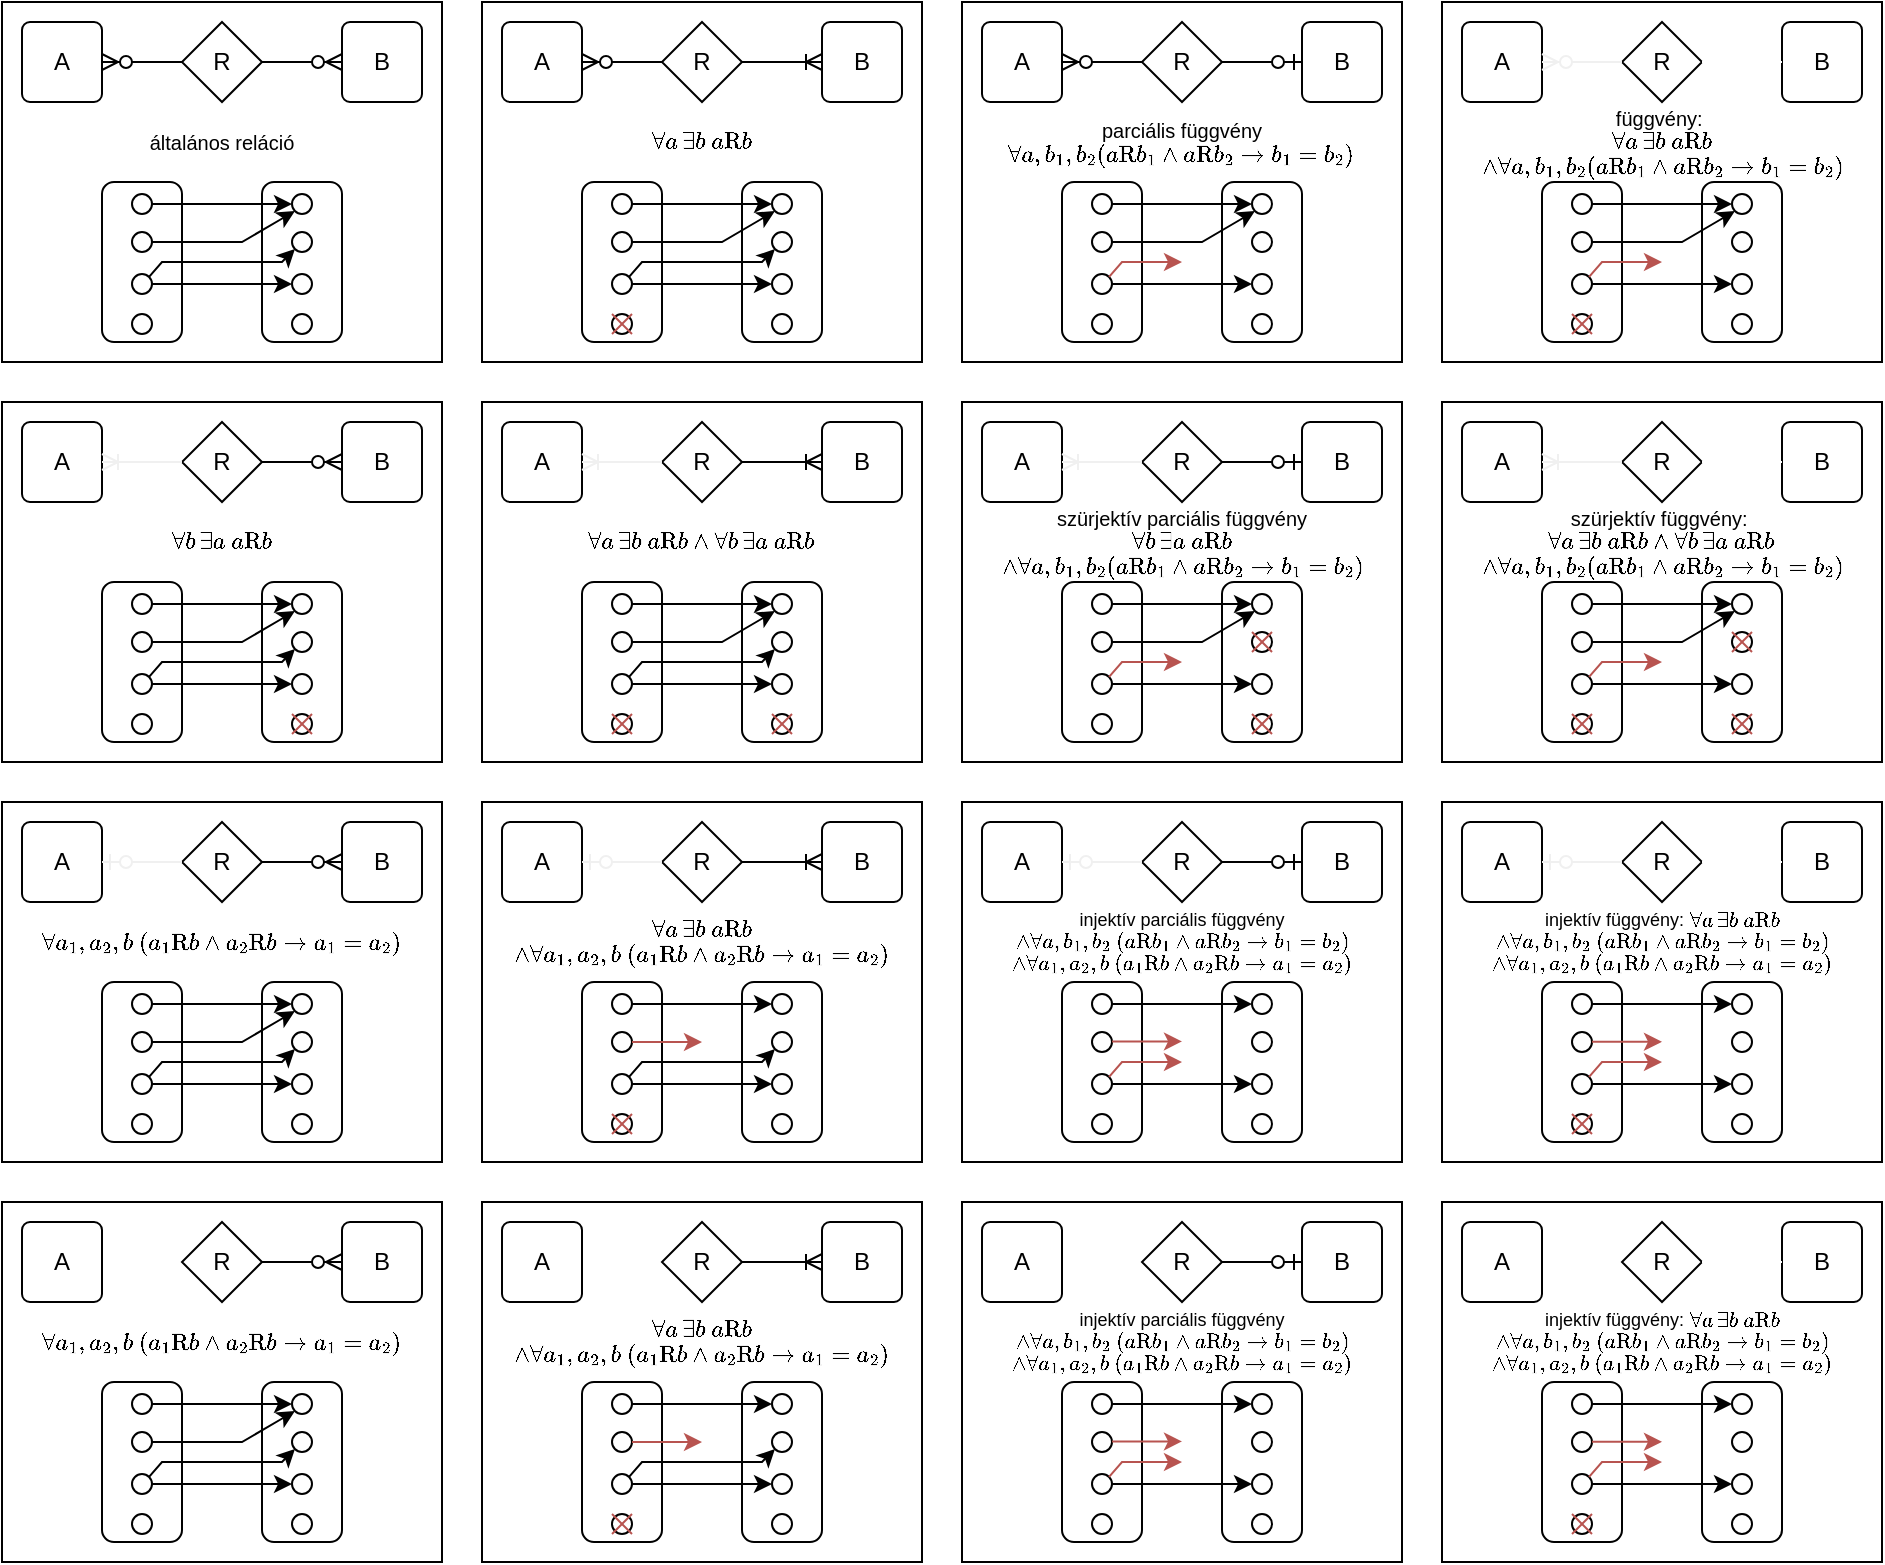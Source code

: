 <mxfile version="15.8.7" type="github">
  <diagram id="UhAk2YxEdr_XJ9JBLaz_" name="Page-1">
    <mxGraphModel dx="677" dy="378" grid="1" gridSize="10" guides="1" tooltips="1" connect="1" arrows="1" fold="1" page="1" pageScale="1" pageWidth="827" pageHeight="1169" math="1" shadow="0">
      <root>
        <mxCell id="0" />
        <mxCell id="1" parent="0" />
        <mxCell id="Ek_JF4wU0ReZw1fzb51k-53" value="" style="group" parent="1" vertex="1" connectable="0">
          <mxGeometry x="30" y="30" width="220" height="180" as="geometry" />
        </mxCell>
        <mxCell id="Ek_JF4wU0ReZw1fzb51k-48" value="" style="rounded=0;whiteSpace=wrap;html=1;" parent="Ek_JF4wU0ReZw1fzb51k-53" vertex="1">
          <mxGeometry width="220" height="180" as="geometry" />
        </mxCell>
        <mxCell id="Ek_JF4wU0ReZw1fzb51k-2" value="A" style="rounded=1;arcSize=10;whiteSpace=wrap;html=1;align=center;" parent="Ek_JF4wU0ReZw1fzb51k-53" vertex="1">
          <mxGeometry x="10" y="10" width="40" height="40" as="geometry" />
        </mxCell>
        <mxCell id="Ek_JF4wU0ReZw1fzb51k-3" value="B" style="rounded=1;arcSize=10;whiteSpace=wrap;html=1;align=center;" parent="Ek_JF4wU0ReZw1fzb51k-53" vertex="1">
          <mxGeometry x="170" y="10" width="40" height="40" as="geometry" />
        </mxCell>
        <mxCell id="Ek_JF4wU0ReZw1fzb51k-4" value="R" style="shape=rhombus;perimeter=rhombusPerimeter;whiteSpace=wrap;html=1;align=center;" parent="Ek_JF4wU0ReZw1fzb51k-53" vertex="1">
          <mxGeometry x="90" y="10" width="40" height="40" as="geometry" />
        </mxCell>
        <mxCell id="Ek_JF4wU0ReZw1fzb51k-5" value="" style="edgeStyle=entityRelationEdgeStyle;fontSize=12;html=1;endArrow=ERzeroToMany;endFill=1;rounded=0;exitX=0;exitY=0.5;exitDx=0;exitDy=0;entryX=1;entryY=0.5;entryDx=0;entryDy=0;" parent="Ek_JF4wU0ReZw1fzb51k-53" source="Ek_JF4wU0ReZw1fzb51k-4" target="Ek_JF4wU0ReZw1fzb51k-2" edge="1">
          <mxGeometry width="100" height="100" relative="1" as="geometry">
            <mxPoint x="330" y="430" as="sourcePoint" />
            <mxPoint x="430" y="330" as="targetPoint" />
          </mxGeometry>
        </mxCell>
        <mxCell id="Ek_JF4wU0ReZw1fzb51k-6" value="" style="edgeStyle=entityRelationEdgeStyle;fontSize=12;html=1;endArrow=ERzeroToMany;endFill=1;rounded=0;exitX=1;exitY=0.5;exitDx=0;exitDy=0;entryX=0;entryY=0.5;entryDx=0;entryDy=0;" parent="Ek_JF4wU0ReZw1fzb51k-53" source="Ek_JF4wU0ReZw1fzb51k-4" target="Ek_JF4wU0ReZw1fzb51k-3" edge="1">
          <mxGeometry width="100" height="100" relative="1" as="geometry">
            <mxPoint x="190" y="140" as="sourcePoint" />
            <mxPoint x="150" y="140" as="targetPoint" />
          </mxGeometry>
        </mxCell>
        <mxCell id="Ek_JF4wU0ReZw1fzb51k-25" value="" style="rounded=1;whiteSpace=wrap;html=1;" parent="Ek_JF4wU0ReZw1fzb51k-53" vertex="1">
          <mxGeometry x="50" y="90" width="40" height="80" as="geometry" />
        </mxCell>
        <mxCell id="Ek_JF4wU0ReZw1fzb51k-27" value="" style="ellipse;whiteSpace=wrap;html=1;aspect=fixed;" parent="Ek_JF4wU0ReZw1fzb51k-53" vertex="1">
          <mxGeometry x="65" y="96" width="10" height="10" as="geometry" />
        </mxCell>
        <mxCell id="Ek_JF4wU0ReZw1fzb51k-28" value="" style="ellipse;whiteSpace=wrap;html=1;aspect=fixed;" parent="Ek_JF4wU0ReZw1fzb51k-53" vertex="1">
          <mxGeometry x="65" y="115" width="10" height="10" as="geometry" />
        </mxCell>
        <mxCell id="Ek_JF4wU0ReZw1fzb51k-31" value="" style="ellipse;whiteSpace=wrap;html=1;aspect=fixed;" parent="Ek_JF4wU0ReZw1fzb51k-53" vertex="1">
          <mxGeometry x="65" y="136" width="10" height="10" as="geometry" />
        </mxCell>
        <mxCell id="Ek_JF4wU0ReZw1fzb51k-32" value="" style="ellipse;whiteSpace=wrap;html=1;aspect=fixed;" parent="Ek_JF4wU0ReZw1fzb51k-53" vertex="1">
          <mxGeometry x="65" y="156" width="10" height="10" as="geometry" />
        </mxCell>
        <mxCell id="Ek_JF4wU0ReZw1fzb51k-38" value="" style="rounded=1;whiteSpace=wrap;html=1;" parent="Ek_JF4wU0ReZw1fzb51k-53" vertex="1">
          <mxGeometry x="130" y="90" width="40" height="80" as="geometry" />
        </mxCell>
        <mxCell id="Ek_JF4wU0ReZw1fzb51k-39" value="" style="ellipse;whiteSpace=wrap;html=1;aspect=fixed;" parent="Ek_JF4wU0ReZw1fzb51k-53" vertex="1">
          <mxGeometry x="145" y="96" width="10" height="10" as="geometry" />
        </mxCell>
        <mxCell id="Ek_JF4wU0ReZw1fzb51k-40" value="" style="ellipse;whiteSpace=wrap;html=1;aspect=fixed;" parent="Ek_JF4wU0ReZw1fzb51k-53" vertex="1">
          <mxGeometry x="145" y="115" width="10" height="10" as="geometry" />
        </mxCell>
        <mxCell id="Ek_JF4wU0ReZw1fzb51k-41" value="" style="ellipse;whiteSpace=wrap;html=1;aspect=fixed;" parent="Ek_JF4wU0ReZw1fzb51k-53" vertex="1">
          <mxGeometry x="145" y="136" width="10" height="10" as="geometry" />
        </mxCell>
        <mxCell id="Ek_JF4wU0ReZw1fzb51k-42" value="" style="ellipse;whiteSpace=wrap;html=1;aspect=fixed;" parent="Ek_JF4wU0ReZw1fzb51k-53" vertex="1">
          <mxGeometry x="145" y="156" width="10" height="10" as="geometry" />
        </mxCell>
        <mxCell id="Ek_JF4wU0ReZw1fzb51k-43" value="" style="endArrow=classic;html=1;rounded=0;exitX=1;exitY=0.5;exitDx=0;exitDy=0;entryX=0;entryY=0.5;entryDx=0;entryDy=0;" parent="Ek_JF4wU0ReZw1fzb51k-53" source="Ek_JF4wU0ReZw1fzb51k-27" target="Ek_JF4wU0ReZw1fzb51k-39" edge="1">
          <mxGeometry width="50" height="50" relative="1" as="geometry">
            <mxPoint x="170" y="160" as="sourcePoint" />
            <mxPoint x="220" y="110" as="targetPoint" />
            <Array as="points" />
          </mxGeometry>
        </mxCell>
        <mxCell id="Ek_JF4wU0ReZw1fzb51k-45" style="rounded=0;orthogonalLoop=1;jettySize=auto;html=1;exitX=1;exitY=0.5;exitDx=0;exitDy=0;entryX=0;entryY=1;entryDx=0;entryDy=0;" parent="Ek_JF4wU0ReZw1fzb51k-53" source="Ek_JF4wU0ReZw1fzb51k-28" target="Ek_JF4wU0ReZw1fzb51k-39" edge="1">
          <mxGeometry relative="1" as="geometry">
            <Array as="points">
              <mxPoint x="120" y="120" />
            </Array>
          </mxGeometry>
        </mxCell>
        <mxCell id="Ek_JF4wU0ReZw1fzb51k-46" style="edgeStyle=none;rounded=0;orthogonalLoop=1;jettySize=auto;html=1;exitX=1;exitY=0.5;exitDx=0;exitDy=0;entryX=0;entryY=0.5;entryDx=0;entryDy=0;" parent="Ek_JF4wU0ReZw1fzb51k-53" source="Ek_JF4wU0ReZw1fzb51k-31" target="Ek_JF4wU0ReZw1fzb51k-41" edge="1">
          <mxGeometry relative="1" as="geometry" />
        </mxCell>
        <mxCell id="Ek_JF4wU0ReZw1fzb51k-47" style="edgeStyle=none;rounded=0;orthogonalLoop=1;jettySize=auto;html=1;exitX=1;exitY=0;exitDx=0;exitDy=0;entryX=0;entryY=1;entryDx=0;entryDy=0;" parent="Ek_JF4wU0ReZw1fzb51k-53" source="Ek_JF4wU0ReZw1fzb51k-31" target="Ek_JF4wU0ReZw1fzb51k-40" edge="1">
          <mxGeometry relative="1" as="geometry">
            <Array as="points">
              <mxPoint x="80" y="130" />
              <mxPoint x="140" y="130" />
            </Array>
          </mxGeometry>
        </mxCell>
        <mxCell id="Ek_JF4wU0ReZw1fzb51k-52" value="általános reláció" style="text;html=1;strokeColor=none;fillColor=none;align=center;verticalAlign=middle;whiteSpace=wrap;rounded=0;fontSize=10;" parent="Ek_JF4wU0ReZw1fzb51k-53" vertex="1">
          <mxGeometry x="10" y="50" width="200" height="40" as="geometry" />
        </mxCell>
        <mxCell id="Ek_JF4wU0ReZw1fzb51k-54" value="" style="group;container=1;" parent="1" vertex="1" connectable="0">
          <mxGeometry x="270" y="30" width="220" height="180" as="geometry" />
        </mxCell>
        <mxCell id="Ek_JF4wU0ReZw1fzb51k-55" value="" style="rounded=0;whiteSpace=wrap;html=1;" parent="Ek_JF4wU0ReZw1fzb51k-54" vertex="1">
          <mxGeometry width="220" height="180" as="geometry" />
        </mxCell>
        <mxCell id="Ek_JF4wU0ReZw1fzb51k-56" value="A" style="rounded=1;arcSize=10;whiteSpace=wrap;html=1;align=center;" parent="Ek_JF4wU0ReZw1fzb51k-54" vertex="1">
          <mxGeometry x="10" y="10" width="40" height="40" as="geometry" />
        </mxCell>
        <mxCell id="Ek_JF4wU0ReZw1fzb51k-57" value="B" style="rounded=1;arcSize=10;whiteSpace=wrap;html=1;align=center;" parent="Ek_JF4wU0ReZw1fzb51k-54" vertex="1">
          <mxGeometry x="170" y="10" width="40" height="40" as="geometry" />
        </mxCell>
        <mxCell id="Ek_JF4wU0ReZw1fzb51k-58" value="R" style="shape=rhombus;perimeter=rhombusPerimeter;whiteSpace=wrap;html=1;align=center;" parent="Ek_JF4wU0ReZw1fzb51k-54" vertex="1">
          <mxGeometry x="90" y="10" width="40" height="40" as="geometry" />
        </mxCell>
        <mxCell id="Ek_JF4wU0ReZw1fzb51k-59" value="" style="edgeStyle=entityRelationEdgeStyle;fontSize=12;html=1;endArrow=ERzeroToMany;endFill=1;rounded=0;exitX=0;exitY=0.5;exitDx=0;exitDy=0;entryX=1;entryY=0.5;entryDx=0;entryDy=0;" parent="Ek_JF4wU0ReZw1fzb51k-54" source="Ek_JF4wU0ReZw1fzb51k-58" target="Ek_JF4wU0ReZw1fzb51k-56" edge="1">
          <mxGeometry width="100" height="100" relative="1" as="geometry">
            <mxPoint x="330" y="430" as="sourcePoint" />
            <mxPoint x="430" y="330" as="targetPoint" />
          </mxGeometry>
        </mxCell>
        <mxCell id="Ek_JF4wU0ReZw1fzb51k-61" value="" style="rounded=1;whiteSpace=wrap;html=1;" parent="Ek_JF4wU0ReZw1fzb51k-54" vertex="1">
          <mxGeometry x="50" y="90" width="40" height="80" as="geometry" />
        </mxCell>
        <mxCell id="Ek_JF4wU0ReZw1fzb51k-62" value="" style="ellipse;whiteSpace=wrap;html=1;aspect=fixed;" parent="Ek_JF4wU0ReZw1fzb51k-54" vertex="1">
          <mxGeometry x="65" y="96" width="10" height="10" as="geometry" />
        </mxCell>
        <mxCell id="Ek_JF4wU0ReZw1fzb51k-63" value="" style="ellipse;whiteSpace=wrap;html=1;aspect=fixed;" parent="Ek_JF4wU0ReZw1fzb51k-54" vertex="1">
          <mxGeometry x="65" y="115" width="10" height="10" as="geometry" />
        </mxCell>
        <mxCell id="Ek_JF4wU0ReZw1fzb51k-64" value="" style="ellipse;whiteSpace=wrap;html=1;aspect=fixed;" parent="Ek_JF4wU0ReZw1fzb51k-54" vertex="1">
          <mxGeometry x="65" y="136" width="10" height="10" as="geometry" />
        </mxCell>
        <mxCell id="Ek_JF4wU0ReZw1fzb51k-65" value="" style="ellipse;whiteSpace=wrap;html=1;aspect=fixed;" parent="Ek_JF4wU0ReZw1fzb51k-54" vertex="1">
          <mxGeometry x="65" y="156" width="10" height="10" as="geometry" />
        </mxCell>
        <mxCell id="Ek_JF4wU0ReZw1fzb51k-66" value="" style="rounded=1;whiteSpace=wrap;html=1;" parent="Ek_JF4wU0ReZw1fzb51k-54" vertex="1">
          <mxGeometry x="130" y="90" width="40" height="80" as="geometry" />
        </mxCell>
        <mxCell id="Ek_JF4wU0ReZw1fzb51k-67" value="" style="ellipse;whiteSpace=wrap;html=1;aspect=fixed;" parent="Ek_JF4wU0ReZw1fzb51k-54" vertex="1">
          <mxGeometry x="145" y="96" width="10" height="10" as="geometry" />
        </mxCell>
        <mxCell id="Ek_JF4wU0ReZw1fzb51k-68" value="" style="ellipse;whiteSpace=wrap;html=1;aspect=fixed;" parent="Ek_JF4wU0ReZw1fzb51k-54" vertex="1">
          <mxGeometry x="145" y="115" width="10" height="10" as="geometry" />
        </mxCell>
        <mxCell id="Ek_JF4wU0ReZw1fzb51k-69" value="" style="ellipse;whiteSpace=wrap;html=1;aspect=fixed;" parent="Ek_JF4wU0ReZw1fzb51k-54" vertex="1">
          <mxGeometry x="145" y="136" width="10" height="10" as="geometry" />
        </mxCell>
        <mxCell id="Ek_JF4wU0ReZw1fzb51k-70" value="" style="ellipse;whiteSpace=wrap;html=1;aspect=fixed;" parent="Ek_JF4wU0ReZw1fzb51k-54" vertex="1">
          <mxGeometry x="145" y="156" width="10" height="10" as="geometry" />
        </mxCell>
        <mxCell id="Ek_JF4wU0ReZw1fzb51k-71" value="" style="endArrow=classic;html=1;rounded=0;exitX=1;exitY=0.5;exitDx=0;exitDy=0;entryX=0;entryY=0.5;entryDx=0;entryDy=0;" parent="Ek_JF4wU0ReZw1fzb51k-54" source="Ek_JF4wU0ReZw1fzb51k-62" target="Ek_JF4wU0ReZw1fzb51k-67" edge="1">
          <mxGeometry width="50" height="50" relative="1" as="geometry">
            <mxPoint x="170" y="160" as="sourcePoint" />
            <mxPoint x="220" y="110" as="targetPoint" />
            <Array as="points" />
          </mxGeometry>
        </mxCell>
        <mxCell id="Ek_JF4wU0ReZw1fzb51k-72" style="rounded=0;orthogonalLoop=1;jettySize=auto;html=1;exitX=1;exitY=0.5;exitDx=0;exitDy=0;entryX=0;entryY=1;entryDx=0;entryDy=0;" parent="Ek_JF4wU0ReZw1fzb51k-54" source="Ek_JF4wU0ReZw1fzb51k-63" target="Ek_JF4wU0ReZw1fzb51k-67" edge="1">
          <mxGeometry relative="1" as="geometry">
            <Array as="points">
              <mxPoint x="120" y="120" />
            </Array>
          </mxGeometry>
        </mxCell>
        <mxCell id="Ek_JF4wU0ReZw1fzb51k-73" style="edgeStyle=none;rounded=0;orthogonalLoop=1;jettySize=auto;html=1;exitX=1;exitY=0.5;exitDx=0;exitDy=0;entryX=0;entryY=0.5;entryDx=0;entryDy=0;" parent="Ek_JF4wU0ReZw1fzb51k-54" source="Ek_JF4wU0ReZw1fzb51k-64" target="Ek_JF4wU0ReZw1fzb51k-69" edge="1">
          <mxGeometry relative="1" as="geometry" />
        </mxCell>
        <mxCell id="Ek_JF4wU0ReZw1fzb51k-74" style="edgeStyle=none;rounded=0;orthogonalLoop=1;jettySize=auto;html=1;exitX=1;exitY=0;exitDx=0;exitDy=0;entryX=0;entryY=1;entryDx=0;entryDy=0;" parent="Ek_JF4wU0ReZw1fzb51k-54" source="Ek_JF4wU0ReZw1fzb51k-64" target="Ek_JF4wU0ReZw1fzb51k-68" edge="1">
          <mxGeometry relative="1" as="geometry">
            <Array as="points">
              <mxPoint x="80" y="130" />
              <mxPoint x="140" y="130" />
            </Array>
          </mxGeometry>
        </mxCell>
        <mxCell id="Ek_JF4wU0ReZw1fzb51k-75" value="\(\forall a\,\exists b \ a\mathrm{R}b\)" style="text;html=1;strokeColor=none;fillColor=none;align=center;verticalAlign=middle;whiteSpace=wrap;rounded=0;fontSize=10;" parent="Ek_JF4wU0ReZw1fzb51k-54" vertex="1">
          <mxGeometry x="10" y="50" width="200" height="40" as="geometry" />
        </mxCell>
        <mxCell id="1jJhWFjeIqIMvCYr40f0-1" value="" style="edgeStyle=entityRelationEdgeStyle;fontSize=12;html=1;endArrow=ERoneToMany;rounded=0;exitX=1;exitY=0.5;exitDx=0;exitDy=0;entryX=0;entryY=0.5;entryDx=0;entryDy=0;" edge="1" parent="Ek_JF4wU0ReZw1fzb51k-54" source="Ek_JF4wU0ReZw1fzb51k-58" target="Ek_JF4wU0ReZw1fzb51k-57">
          <mxGeometry width="100" height="100" relative="1" as="geometry">
            <mxPoint x="40" y="200" as="sourcePoint" />
            <mxPoint x="140" y="100" as="targetPoint" />
          </mxGeometry>
        </mxCell>
        <mxCell id="1jJhWFjeIqIMvCYr40f0-28" value="" style="group" vertex="1" connectable="0" parent="Ek_JF4wU0ReZw1fzb51k-54">
          <mxGeometry x="65" y="156" width="10" height="10" as="geometry" />
        </mxCell>
        <mxCell id="Ek_JF4wU0ReZw1fzb51k-78" value="" style="endArrow=none;html=1;rounded=0;fillColor=#f8cecc;strokeColor=#b85450;" parent="1jJhWFjeIqIMvCYr40f0-28" edge="1">
          <mxGeometry width="50" height="50" relative="1" as="geometry">
            <mxPoint y="10" as="sourcePoint" />
            <mxPoint x="10" as="targetPoint" />
          </mxGeometry>
        </mxCell>
        <mxCell id="Ek_JF4wU0ReZw1fzb51k-79" value="" style="endArrow=none;html=1;rounded=0;fillColor=#f8cecc;strokeColor=#b85450;" parent="1jJhWFjeIqIMvCYr40f0-28" edge="1">
          <mxGeometry width="50" height="50" relative="1" as="geometry">
            <mxPoint x="10" y="10" as="sourcePoint" />
            <mxPoint as="targetPoint" />
          </mxGeometry>
        </mxCell>
        <mxCell id="1jJhWFjeIqIMvCYr40f0-3" value="" style="group;container=1;" vertex="1" connectable="0" parent="1">
          <mxGeometry x="510" y="30" width="220" height="180" as="geometry" />
        </mxCell>
        <mxCell id="1jJhWFjeIqIMvCYr40f0-4" value="" style="rounded=0;whiteSpace=wrap;html=1;" vertex="1" parent="1jJhWFjeIqIMvCYr40f0-3">
          <mxGeometry width="220" height="180" as="geometry" />
        </mxCell>
        <mxCell id="1jJhWFjeIqIMvCYr40f0-5" value="A" style="rounded=1;arcSize=10;whiteSpace=wrap;html=1;align=center;" vertex="1" parent="1jJhWFjeIqIMvCYr40f0-3">
          <mxGeometry x="10" y="10" width="40" height="40" as="geometry" />
        </mxCell>
        <mxCell id="1jJhWFjeIqIMvCYr40f0-6" value="B" style="rounded=1;arcSize=10;whiteSpace=wrap;html=1;align=center;" vertex="1" parent="1jJhWFjeIqIMvCYr40f0-3">
          <mxGeometry x="170" y="10" width="40" height="40" as="geometry" />
        </mxCell>
        <mxCell id="1jJhWFjeIqIMvCYr40f0-7" value="R" style="shape=rhombus;perimeter=rhombusPerimeter;whiteSpace=wrap;html=1;align=center;" vertex="1" parent="1jJhWFjeIqIMvCYr40f0-3">
          <mxGeometry x="90" y="10" width="40" height="40" as="geometry" />
        </mxCell>
        <mxCell id="1jJhWFjeIqIMvCYr40f0-8" value="" style="edgeStyle=entityRelationEdgeStyle;fontSize=12;html=1;endArrow=ERzeroToMany;endFill=1;rounded=0;exitX=0;exitY=0.5;exitDx=0;exitDy=0;entryX=1;entryY=0.5;entryDx=0;entryDy=0;" edge="1" parent="1jJhWFjeIqIMvCYr40f0-3" source="1jJhWFjeIqIMvCYr40f0-7" target="1jJhWFjeIqIMvCYr40f0-5">
          <mxGeometry width="100" height="100" relative="1" as="geometry">
            <mxPoint x="330" y="430" as="sourcePoint" />
            <mxPoint x="430" y="330" as="targetPoint" />
          </mxGeometry>
        </mxCell>
        <mxCell id="1jJhWFjeIqIMvCYr40f0-9" value="" style="rounded=1;whiteSpace=wrap;html=1;" vertex="1" parent="1jJhWFjeIqIMvCYr40f0-3">
          <mxGeometry x="50" y="90" width="40" height="80" as="geometry" />
        </mxCell>
        <mxCell id="1jJhWFjeIqIMvCYr40f0-10" value="" style="ellipse;whiteSpace=wrap;html=1;aspect=fixed;" vertex="1" parent="1jJhWFjeIqIMvCYr40f0-3">
          <mxGeometry x="65" y="96" width="10" height="10" as="geometry" />
        </mxCell>
        <mxCell id="1jJhWFjeIqIMvCYr40f0-11" value="" style="ellipse;whiteSpace=wrap;html=1;aspect=fixed;" vertex="1" parent="1jJhWFjeIqIMvCYr40f0-3">
          <mxGeometry x="65" y="115" width="10" height="10" as="geometry" />
        </mxCell>
        <mxCell id="1jJhWFjeIqIMvCYr40f0-12" value="" style="ellipse;whiteSpace=wrap;html=1;aspect=fixed;" vertex="1" parent="1jJhWFjeIqIMvCYr40f0-3">
          <mxGeometry x="65" y="136" width="10" height="10" as="geometry" />
        </mxCell>
        <mxCell id="1jJhWFjeIqIMvCYr40f0-13" value="" style="ellipse;whiteSpace=wrap;html=1;aspect=fixed;" vertex="1" parent="1jJhWFjeIqIMvCYr40f0-3">
          <mxGeometry x="65" y="156" width="10" height="10" as="geometry" />
        </mxCell>
        <mxCell id="1jJhWFjeIqIMvCYr40f0-14" value="" style="rounded=1;whiteSpace=wrap;html=1;" vertex="1" parent="1jJhWFjeIqIMvCYr40f0-3">
          <mxGeometry x="130" y="90" width="40" height="80" as="geometry" />
        </mxCell>
        <mxCell id="1jJhWFjeIqIMvCYr40f0-15" value="" style="ellipse;whiteSpace=wrap;html=1;aspect=fixed;" vertex="1" parent="1jJhWFjeIqIMvCYr40f0-3">
          <mxGeometry x="145" y="96" width="10" height="10" as="geometry" />
        </mxCell>
        <mxCell id="1jJhWFjeIqIMvCYr40f0-16" value="" style="ellipse;whiteSpace=wrap;html=1;aspect=fixed;" vertex="1" parent="1jJhWFjeIqIMvCYr40f0-3">
          <mxGeometry x="145" y="115" width="10" height="10" as="geometry" />
        </mxCell>
        <mxCell id="1jJhWFjeIqIMvCYr40f0-17" value="" style="ellipse;whiteSpace=wrap;html=1;aspect=fixed;" vertex="1" parent="1jJhWFjeIqIMvCYr40f0-3">
          <mxGeometry x="145" y="136" width="10" height="10" as="geometry" />
        </mxCell>
        <mxCell id="1jJhWFjeIqIMvCYr40f0-18" value="" style="ellipse;whiteSpace=wrap;html=1;aspect=fixed;" vertex="1" parent="1jJhWFjeIqIMvCYr40f0-3">
          <mxGeometry x="145" y="156" width="10" height="10" as="geometry" />
        </mxCell>
        <mxCell id="1jJhWFjeIqIMvCYr40f0-19" value="" style="endArrow=classic;html=1;rounded=0;exitX=1;exitY=0.5;exitDx=0;exitDy=0;entryX=0;entryY=0.5;entryDx=0;entryDy=0;" edge="1" parent="1jJhWFjeIqIMvCYr40f0-3" source="1jJhWFjeIqIMvCYr40f0-10" target="1jJhWFjeIqIMvCYr40f0-15">
          <mxGeometry width="50" height="50" relative="1" as="geometry">
            <mxPoint x="170" y="160" as="sourcePoint" />
            <mxPoint x="220" y="110" as="targetPoint" />
            <Array as="points" />
          </mxGeometry>
        </mxCell>
        <mxCell id="1jJhWFjeIqIMvCYr40f0-20" style="rounded=0;orthogonalLoop=1;jettySize=auto;html=1;exitX=1;exitY=0.5;exitDx=0;exitDy=0;entryX=0;entryY=1;entryDx=0;entryDy=0;" edge="1" parent="1jJhWFjeIqIMvCYr40f0-3" source="1jJhWFjeIqIMvCYr40f0-11" target="1jJhWFjeIqIMvCYr40f0-15">
          <mxGeometry relative="1" as="geometry">
            <Array as="points">
              <mxPoint x="120" y="120" />
            </Array>
          </mxGeometry>
        </mxCell>
        <mxCell id="1jJhWFjeIqIMvCYr40f0-21" style="edgeStyle=none;rounded=0;orthogonalLoop=1;jettySize=auto;html=1;exitX=1;exitY=0.5;exitDx=0;exitDy=0;entryX=0;entryY=0.5;entryDx=0;entryDy=0;" edge="1" parent="1jJhWFjeIqIMvCYr40f0-3" source="1jJhWFjeIqIMvCYr40f0-12" target="1jJhWFjeIqIMvCYr40f0-17">
          <mxGeometry relative="1" as="geometry" />
        </mxCell>
        <mxCell id="1jJhWFjeIqIMvCYr40f0-22" style="edgeStyle=none;rounded=0;orthogonalLoop=1;jettySize=auto;html=1;exitX=1;exitY=0;exitDx=0;exitDy=0;fillColor=#f8cecc;strokeColor=#b85450;" edge="1" parent="1jJhWFjeIqIMvCYr40f0-3" source="1jJhWFjeIqIMvCYr40f0-12">
          <mxGeometry relative="1" as="geometry">
            <Array as="points">
              <mxPoint x="80" y="130" />
            </Array>
            <mxPoint x="110" y="130" as="targetPoint" />
          </mxGeometry>
        </mxCell>
        <mxCell id="1jJhWFjeIqIMvCYr40f0-23" value="parciális függvény&lt;br style=&quot;font-size: 10px;&quot;&gt;\(\forall a, b_1, b_2 (a\mathrm{R}b_1\land a\mathrm{R}b_2 \to b_1=b_2)\)" style="text;html=1;strokeColor=none;fillColor=none;align=center;verticalAlign=middle;whiteSpace=wrap;rounded=0;fontSize=10;" vertex="1" parent="1jJhWFjeIqIMvCYr40f0-3">
          <mxGeometry x="10" y="50" width="200" height="40" as="geometry" />
        </mxCell>
        <mxCell id="1jJhWFjeIqIMvCYr40f0-27" value="" style="edgeStyle=entityRelationEdgeStyle;fontSize=12;html=1;endArrow=ERzeroToOne;endFill=1;rounded=0;exitX=1;exitY=0.5;exitDx=0;exitDy=0;entryX=0;entryY=0.5;entryDx=0;entryDy=0;" edge="1" parent="1jJhWFjeIqIMvCYr40f0-3" source="1jJhWFjeIqIMvCYr40f0-7" target="1jJhWFjeIqIMvCYr40f0-6">
          <mxGeometry width="100" height="100" relative="1" as="geometry">
            <mxPoint x="-30" y="200" as="sourcePoint" />
            <mxPoint x="70" y="100" as="targetPoint" />
          </mxGeometry>
        </mxCell>
        <mxCell id="1jJhWFjeIqIMvCYr40f0-42" value="" style="group;container=1;" vertex="1" connectable="0" parent="1">
          <mxGeometry x="750" y="30" width="220" height="180" as="geometry" />
        </mxCell>
        <mxCell id="1jJhWFjeIqIMvCYr40f0-43" value="" style="rounded=0;whiteSpace=wrap;html=1;" vertex="1" parent="1jJhWFjeIqIMvCYr40f0-42">
          <mxGeometry width="220" height="180" as="geometry" />
        </mxCell>
        <mxCell id="1jJhWFjeIqIMvCYr40f0-44" value="A" style="rounded=1;arcSize=10;whiteSpace=wrap;html=1;align=center;" vertex="1" parent="1jJhWFjeIqIMvCYr40f0-42">
          <mxGeometry x="10" y="10" width="40" height="40" as="geometry" />
        </mxCell>
        <mxCell id="1jJhWFjeIqIMvCYr40f0-45" value="B" style="rounded=1;arcSize=10;whiteSpace=wrap;html=1;align=center;" vertex="1" parent="1jJhWFjeIqIMvCYr40f0-42">
          <mxGeometry x="170" y="10" width="40" height="40" as="geometry" />
        </mxCell>
        <mxCell id="1jJhWFjeIqIMvCYr40f0-46" value="R" style="shape=rhombus;perimeter=rhombusPerimeter;whiteSpace=wrap;html=1;align=center;" vertex="1" parent="1jJhWFjeIqIMvCYr40f0-42">
          <mxGeometry x="90" y="10" width="40" height="40" as="geometry" />
        </mxCell>
        <mxCell id="1jJhWFjeIqIMvCYr40f0-47" value="" style="edgeStyle=entityRelationEdgeStyle;fontSize=12;html=1;endArrow=ERzeroToMany;endFill=1;rounded=0;exitX=0;exitY=0.5;exitDx=0;exitDy=0;entryX=1;entryY=0.5;entryDx=0;entryDy=0;strokeColor=#F0F0F0;" edge="1" parent="1jJhWFjeIqIMvCYr40f0-42" source="1jJhWFjeIqIMvCYr40f0-46" target="1jJhWFjeIqIMvCYr40f0-44">
          <mxGeometry width="100" height="100" relative="1" as="geometry">
            <mxPoint x="330" y="430" as="sourcePoint" />
            <mxPoint x="430" y="330" as="targetPoint" />
          </mxGeometry>
        </mxCell>
        <mxCell id="1jJhWFjeIqIMvCYr40f0-48" value="" style="rounded=1;whiteSpace=wrap;html=1;" vertex="1" parent="1jJhWFjeIqIMvCYr40f0-42">
          <mxGeometry x="50" y="90" width="40" height="80" as="geometry" />
        </mxCell>
        <mxCell id="1jJhWFjeIqIMvCYr40f0-49" value="" style="ellipse;whiteSpace=wrap;html=1;aspect=fixed;" vertex="1" parent="1jJhWFjeIqIMvCYr40f0-42">
          <mxGeometry x="65" y="96" width="10" height="10" as="geometry" />
        </mxCell>
        <mxCell id="1jJhWFjeIqIMvCYr40f0-50" value="" style="ellipse;whiteSpace=wrap;html=1;aspect=fixed;" vertex="1" parent="1jJhWFjeIqIMvCYr40f0-42">
          <mxGeometry x="65" y="115" width="10" height="10" as="geometry" />
        </mxCell>
        <mxCell id="1jJhWFjeIqIMvCYr40f0-51" value="" style="ellipse;whiteSpace=wrap;html=1;aspect=fixed;" vertex="1" parent="1jJhWFjeIqIMvCYr40f0-42">
          <mxGeometry x="65" y="136" width="10" height="10" as="geometry" />
        </mxCell>
        <mxCell id="1jJhWFjeIqIMvCYr40f0-52" value="" style="ellipse;whiteSpace=wrap;html=1;aspect=fixed;" vertex="1" parent="1jJhWFjeIqIMvCYr40f0-42">
          <mxGeometry x="65" y="156" width="10" height="10" as="geometry" />
        </mxCell>
        <mxCell id="1jJhWFjeIqIMvCYr40f0-53" value="" style="rounded=1;whiteSpace=wrap;html=1;" vertex="1" parent="1jJhWFjeIqIMvCYr40f0-42">
          <mxGeometry x="130" y="90" width="40" height="80" as="geometry" />
        </mxCell>
        <mxCell id="1jJhWFjeIqIMvCYr40f0-54" value="" style="ellipse;whiteSpace=wrap;html=1;aspect=fixed;" vertex="1" parent="1jJhWFjeIqIMvCYr40f0-42">
          <mxGeometry x="145" y="96" width="10" height="10" as="geometry" />
        </mxCell>
        <mxCell id="1jJhWFjeIqIMvCYr40f0-55" value="" style="ellipse;whiteSpace=wrap;html=1;aspect=fixed;" vertex="1" parent="1jJhWFjeIqIMvCYr40f0-42">
          <mxGeometry x="145" y="115" width="10" height="10" as="geometry" />
        </mxCell>
        <mxCell id="1jJhWFjeIqIMvCYr40f0-56" value="" style="ellipse;whiteSpace=wrap;html=1;aspect=fixed;" vertex="1" parent="1jJhWFjeIqIMvCYr40f0-42">
          <mxGeometry x="145" y="136" width="10" height="10" as="geometry" />
        </mxCell>
        <mxCell id="1jJhWFjeIqIMvCYr40f0-57" value="" style="ellipse;whiteSpace=wrap;html=1;aspect=fixed;" vertex="1" parent="1jJhWFjeIqIMvCYr40f0-42">
          <mxGeometry x="145" y="156" width="10" height="10" as="geometry" />
        </mxCell>
        <mxCell id="1jJhWFjeIqIMvCYr40f0-58" value="" style="endArrow=classic;html=1;rounded=0;exitX=1;exitY=0.5;exitDx=0;exitDy=0;entryX=0;entryY=0.5;entryDx=0;entryDy=0;" edge="1" parent="1jJhWFjeIqIMvCYr40f0-42" source="1jJhWFjeIqIMvCYr40f0-49" target="1jJhWFjeIqIMvCYr40f0-54">
          <mxGeometry width="50" height="50" relative="1" as="geometry">
            <mxPoint x="170" y="160" as="sourcePoint" />
            <mxPoint x="220" y="110" as="targetPoint" />
            <Array as="points" />
          </mxGeometry>
        </mxCell>
        <mxCell id="1jJhWFjeIqIMvCYr40f0-59" style="rounded=0;orthogonalLoop=1;jettySize=auto;html=1;exitX=1;exitY=0.5;exitDx=0;exitDy=0;entryX=0;entryY=1;entryDx=0;entryDy=0;" edge="1" parent="1jJhWFjeIqIMvCYr40f0-42" source="1jJhWFjeIqIMvCYr40f0-50" target="1jJhWFjeIqIMvCYr40f0-54">
          <mxGeometry relative="1" as="geometry">
            <Array as="points">
              <mxPoint x="120" y="120" />
            </Array>
          </mxGeometry>
        </mxCell>
        <mxCell id="1jJhWFjeIqIMvCYr40f0-60" style="edgeStyle=none;rounded=0;orthogonalLoop=1;jettySize=auto;html=1;exitX=1;exitY=0.5;exitDx=0;exitDy=0;entryX=0;entryY=0.5;entryDx=0;entryDy=0;" edge="1" parent="1jJhWFjeIqIMvCYr40f0-42" source="1jJhWFjeIqIMvCYr40f0-51" target="1jJhWFjeIqIMvCYr40f0-56">
          <mxGeometry relative="1" as="geometry" />
        </mxCell>
        <mxCell id="1jJhWFjeIqIMvCYr40f0-61" style="edgeStyle=none;rounded=0;orthogonalLoop=1;jettySize=auto;html=1;exitX=1;exitY=0;exitDx=0;exitDy=0;fillColor=#f8cecc;strokeColor=#b85450;" edge="1" parent="1jJhWFjeIqIMvCYr40f0-42" source="1jJhWFjeIqIMvCYr40f0-51">
          <mxGeometry relative="1" as="geometry">
            <Array as="points">
              <mxPoint x="80" y="130" />
            </Array>
            <mxPoint x="110" y="130" as="targetPoint" />
          </mxGeometry>
        </mxCell>
        <mxCell id="1jJhWFjeIqIMvCYr40f0-62" value="függvény:&amp;nbsp;&lt;br&gt;\(\forall a \, \exists b \ a\mathrm{R} b\)&lt;br style=&quot;font-size: 10px&quot;&gt;\(\land \forall a,b_1,b_2 (a\mathrm{R}b_1\land a\mathrm{R}b_2 \to b_1=b_2)\)" style="text;html=1;strokeColor=none;fillColor=none;align=center;verticalAlign=middle;whiteSpace=wrap;rounded=0;fontSize=10;" vertex="1" parent="1jJhWFjeIqIMvCYr40f0-42">
          <mxGeometry x="10" y="50" width="200" height="40" as="geometry" />
        </mxCell>
        <mxCell id="1jJhWFjeIqIMvCYr40f0-64" value="" style="edgeStyle=entityRelationEdgeStyle;fontSize=12;html=1;endArrow=ERmandOne;rounded=0;strokeColor=#FFFFFF;exitX=1;exitY=0.5;exitDx=0;exitDy=0;entryX=0;entryY=0.5;entryDx=0;entryDy=0;fillColor=#f5f5f5;" edge="1" parent="1jJhWFjeIqIMvCYr40f0-42" source="1jJhWFjeIqIMvCYr40f0-46" target="1jJhWFjeIqIMvCYr40f0-45">
          <mxGeometry width="100" height="100" relative="1" as="geometry">
            <mxPoint x="-40" y="110" as="sourcePoint" />
            <mxPoint x="60" y="10" as="targetPoint" />
          </mxGeometry>
        </mxCell>
        <mxCell id="1jJhWFjeIqIMvCYr40f0-65" value="" style="group" vertex="1" connectable="0" parent="1jJhWFjeIqIMvCYr40f0-42">
          <mxGeometry x="65" y="156" width="10" height="10" as="geometry" />
        </mxCell>
        <mxCell id="1jJhWFjeIqIMvCYr40f0-66" value="" style="endArrow=none;html=1;rounded=0;fillColor=#f8cecc;strokeColor=#b85450;" edge="1" parent="1jJhWFjeIqIMvCYr40f0-65">
          <mxGeometry width="50" height="50" relative="1" as="geometry">
            <mxPoint y="10" as="sourcePoint" />
            <mxPoint x="10" as="targetPoint" />
          </mxGeometry>
        </mxCell>
        <mxCell id="1jJhWFjeIqIMvCYr40f0-67" value="" style="endArrow=none;html=1;rounded=0;fillColor=#f8cecc;strokeColor=#b85450;" edge="1" parent="1jJhWFjeIqIMvCYr40f0-65">
          <mxGeometry width="50" height="50" relative="1" as="geometry">
            <mxPoint x="10" y="10" as="sourcePoint" />
            <mxPoint as="targetPoint" />
          </mxGeometry>
        </mxCell>
        <mxCell id="1jJhWFjeIqIMvCYr40f0-68" value="" style="group" vertex="1" connectable="0" parent="1">
          <mxGeometry x="30" y="230" width="220" height="180" as="geometry" />
        </mxCell>
        <mxCell id="1jJhWFjeIqIMvCYr40f0-69" value="" style="rounded=0;whiteSpace=wrap;html=1;" vertex="1" parent="1jJhWFjeIqIMvCYr40f0-68">
          <mxGeometry width="220" height="180" as="geometry" />
        </mxCell>
        <mxCell id="1jJhWFjeIqIMvCYr40f0-70" value="A" style="rounded=1;arcSize=10;whiteSpace=wrap;html=1;align=center;" vertex="1" parent="1jJhWFjeIqIMvCYr40f0-68">
          <mxGeometry x="10" y="10" width="40" height="40" as="geometry" />
        </mxCell>
        <mxCell id="1jJhWFjeIqIMvCYr40f0-71" value="B" style="rounded=1;arcSize=10;whiteSpace=wrap;html=1;align=center;" vertex="1" parent="1jJhWFjeIqIMvCYr40f0-68">
          <mxGeometry x="170" y="10" width="40" height="40" as="geometry" />
        </mxCell>
        <mxCell id="1jJhWFjeIqIMvCYr40f0-72" value="R" style="shape=rhombus;perimeter=rhombusPerimeter;whiteSpace=wrap;html=1;align=center;" vertex="1" parent="1jJhWFjeIqIMvCYr40f0-68">
          <mxGeometry x="90" y="10" width="40" height="40" as="geometry" />
        </mxCell>
        <mxCell id="1jJhWFjeIqIMvCYr40f0-74" value="" style="edgeStyle=entityRelationEdgeStyle;fontSize=12;html=1;endArrow=ERzeroToMany;endFill=1;rounded=0;exitX=1;exitY=0.5;exitDx=0;exitDy=0;entryX=0;entryY=0.5;entryDx=0;entryDy=0;" edge="1" parent="1jJhWFjeIqIMvCYr40f0-68" source="1jJhWFjeIqIMvCYr40f0-72" target="1jJhWFjeIqIMvCYr40f0-71">
          <mxGeometry width="100" height="100" relative="1" as="geometry">
            <mxPoint x="190" y="140" as="sourcePoint" />
            <mxPoint x="150" y="140" as="targetPoint" />
          </mxGeometry>
        </mxCell>
        <mxCell id="1jJhWFjeIqIMvCYr40f0-75" value="" style="rounded=1;whiteSpace=wrap;html=1;" vertex="1" parent="1jJhWFjeIqIMvCYr40f0-68">
          <mxGeometry x="50" y="90" width="40" height="80" as="geometry" />
        </mxCell>
        <mxCell id="1jJhWFjeIqIMvCYr40f0-76" value="" style="ellipse;whiteSpace=wrap;html=1;aspect=fixed;" vertex="1" parent="1jJhWFjeIqIMvCYr40f0-68">
          <mxGeometry x="65" y="96" width="10" height="10" as="geometry" />
        </mxCell>
        <mxCell id="1jJhWFjeIqIMvCYr40f0-77" value="" style="ellipse;whiteSpace=wrap;html=1;aspect=fixed;" vertex="1" parent="1jJhWFjeIqIMvCYr40f0-68">
          <mxGeometry x="65" y="115" width="10" height="10" as="geometry" />
        </mxCell>
        <mxCell id="1jJhWFjeIqIMvCYr40f0-78" value="" style="ellipse;whiteSpace=wrap;html=1;aspect=fixed;" vertex="1" parent="1jJhWFjeIqIMvCYr40f0-68">
          <mxGeometry x="65" y="136" width="10" height="10" as="geometry" />
        </mxCell>
        <mxCell id="1jJhWFjeIqIMvCYr40f0-79" value="" style="ellipse;whiteSpace=wrap;html=1;aspect=fixed;" vertex="1" parent="1jJhWFjeIqIMvCYr40f0-68">
          <mxGeometry x="65" y="156" width="10" height="10" as="geometry" />
        </mxCell>
        <mxCell id="1jJhWFjeIqIMvCYr40f0-80" value="" style="rounded=1;whiteSpace=wrap;html=1;" vertex="1" parent="1jJhWFjeIqIMvCYr40f0-68">
          <mxGeometry x="130" y="90" width="40" height="80" as="geometry" />
        </mxCell>
        <mxCell id="1jJhWFjeIqIMvCYr40f0-81" value="" style="ellipse;whiteSpace=wrap;html=1;aspect=fixed;" vertex="1" parent="1jJhWFjeIqIMvCYr40f0-68">
          <mxGeometry x="145" y="96" width="10" height="10" as="geometry" />
        </mxCell>
        <mxCell id="1jJhWFjeIqIMvCYr40f0-82" value="" style="ellipse;whiteSpace=wrap;html=1;aspect=fixed;" vertex="1" parent="1jJhWFjeIqIMvCYr40f0-68">
          <mxGeometry x="145" y="115" width="10" height="10" as="geometry" />
        </mxCell>
        <mxCell id="1jJhWFjeIqIMvCYr40f0-83" value="" style="ellipse;whiteSpace=wrap;html=1;aspect=fixed;" vertex="1" parent="1jJhWFjeIqIMvCYr40f0-68">
          <mxGeometry x="145" y="136" width="10" height="10" as="geometry" />
        </mxCell>
        <mxCell id="1jJhWFjeIqIMvCYr40f0-84" value="" style="ellipse;whiteSpace=wrap;html=1;aspect=fixed;" vertex="1" parent="1jJhWFjeIqIMvCYr40f0-68">
          <mxGeometry x="145" y="156" width="10" height="10" as="geometry" />
        </mxCell>
        <mxCell id="1jJhWFjeIqIMvCYr40f0-85" value="" style="endArrow=classic;html=1;rounded=0;exitX=1;exitY=0.5;exitDx=0;exitDy=0;entryX=0;entryY=0.5;entryDx=0;entryDy=0;" edge="1" parent="1jJhWFjeIqIMvCYr40f0-68" source="1jJhWFjeIqIMvCYr40f0-76" target="1jJhWFjeIqIMvCYr40f0-81">
          <mxGeometry width="50" height="50" relative="1" as="geometry">
            <mxPoint x="170" y="160" as="sourcePoint" />
            <mxPoint x="220" y="110" as="targetPoint" />
            <Array as="points" />
          </mxGeometry>
        </mxCell>
        <mxCell id="1jJhWFjeIqIMvCYr40f0-86" style="rounded=0;orthogonalLoop=1;jettySize=auto;html=1;exitX=1;exitY=0.5;exitDx=0;exitDy=0;entryX=0;entryY=1;entryDx=0;entryDy=0;" edge="1" parent="1jJhWFjeIqIMvCYr40f0-68" source="1jJhWFjeIqIMvCYr40f0-77" target="1jJhWFjeIqIMvCYr40f0-81">
          <mxGeometry relative="1" as="geometry">
            <Array as="points">
              <mxPoint x="120" y="120" />
            </Array>
          </mxGeometry>
        </mxCell>
        <mxCell id="1jJhWFjeIqIMvCYr40f0-87" style="edgeStyle=none;rounded=0;orthogonalLoop=1;jettySize=auto;html=1;exitX=1;exitY=0.5;exitDx=0;exitDy=0;entryX=0;entryY=0.5;entryDx=0;entryDy=0;" edge="1" parent="1jJhWFjeIqIMvCYr40f0-68" source="1jJhWFjeIqIMvCYr40f0-78" target="1jJhWFjeIqIMvCYr40f0-83">
          <mxGeometry relative="1" as="geometry" />
        </mxCell>
        <mxCell id="1jJhWFjeIqIMvCYr40f0-88" style="edgeStyle=none;rounded=0;orthogonalLoop=1;jettySize=auto;html=1;exitX=1;exitY=0;exitDx=0;exitDy=0;entryX=0;entryY=1;entryDx=0;entryDy=0;" edge="1" parent="1jJhWFjeIqIMvCYr40f0-68" source="1jJhWFjeIqIMvCYr40f0-78" target="1jJhWFjeIqIMvCYr40f0-82">
          <mxGeometry relative="1" as="geometry">
            <Array as="points">
              <mxPoint x="80" y="130" />
              <mxPoint x="140" y="130" />
            </Array>
          </mxGeometry>
        </mxCell>
        <mxCell id="1jJhWFjeIqIMvCYr40f0-162" value="" style="edgeStyle=entityRelationEdgeStyle;fontSize=12;html=1;endArrow=ERoneToMany;rounded=0;strokeColor=#F0F0F0;exitX=0;exitY=0.5;exitDx=0;exitDy=0;entryX=1;entryY=0.5;entryDx=0;entryDy=0;" edge="1" parent="1jJhWFjeIqIMvCYr40f0-68" source="1jJhWFjeIqIMvCYr40f0-72" target="1jJhWFjeIqIMvCYr40f0-70">
          <mxGeometry width="100" height="100" relative="1" as="geometry">
            <mxPoint x="110" y="130" as="sourcePoint" />
            <mxPoint x="210" y="30" as="targetPoint" />
          </mxGeometry>
        </mxCell>
        <mxCell id="1jJhWFjeIqIMvCYr40f0-166" value="\(\forall b\,\exists a \ a\mathrm{R}b\)" style="text;html=1;strokeColor=none;fillColor=none;align=center;verticalAlign=middle;whiteSpace=wrap;rounded=0;fontSize=10;" vertex="1" parent="1jJhWFjeIqIMvCYr40f0-68">
          <mxGeometry x="10" y="50" width="200" height="40" as="geometry" />
        </mxCell>
        <mxCell id="1jJhWFjeIqIMvCYr40f0-167" value="" style="group" vertex="1" connectable="0" parent="1jJhWFjeIqIMvCYr40f0-68">
          <mxGeometry x="145" y="156" width="10" height="10" as="geometry" />
        </mxCell>
        <mxCell id="1jJhWFjeIqIMvCYr40f0-168" value="" style="endArrow=none;html=1;rounded=0;fillColor=#f8cecc;strokeColor=#b85450;" edge="1" parent="1jJhWFjeIqIMvCYr40f0-167">
          <mxGeometry width="50" height="50" relative="1" as="geometry">
            <mxPoint y="10" as="sourcePoint" />
            <mxPoint x="10" as="targetPoint" />
          </mxGeometry>
        </mxCell>
        <mxCell id="1jJhWFjeIqIMvCYr40f0-169" value="" style="endArrow=none;html=1;rounded=0;fillColor=#f8cecc;strokeColor=#b85450;" edge="1" parent="1jJhWFjeIqIMvCYr40f0-167">
          <mxGeometry width="50" height="50" relative="1" as="geometry">
            <mxPoint x="10" y="10" as="sourcePoint" />
            <mxPoint as="targetPoint" />
          </mxGeometry>
        </mxCell>
        <mxCell id="1jJhWFjeIqIMvCYr40f0-90" value="" style="group;container=1;" vertex="1" connectable="0" parent="1">
          <mxGeometry x="270" y="230" width="220" height="180" as="geometry" />
        </mxCell>
        <mxCell id="1jJhWFjeIqIMvCYr40f0-91" value="" style="rounded=0;whiteSpace=wrap;html=1;" vertex="1" parent="1jJhWFjeIqIMvCYr40f0-90">
          <mxGeometry width="220" height="180" as="geometry" />
        </mxCell>
        <mxCell id="1jJhWFjeIqIMvCYr40f0-92" value="A" style="rounded=1;arcSize=10;whiteSpace=wrap;html=1;align=center;" vertex="1" parent="1jJhWFjeIqIMvCYr40f0-90">
          <mxGeometry x="10" y="10" width="40" height="40" as="geometry" />
        </mxCell>
        <mxCell id="1jJhWFjeIqIMvCYr40f0-93" value="B" style="rounded=1;arcSize=10;whiteSpace=wrap;html=1;align=center;" vertex="1" parent="1jJhWFjeIqIMvCYr40f0-90">
          <mxGeometry x="170" y="10" width="40" height="40" as="geometry" />
        </mxCell>
        <mxCell id="1jJhWFjeIqIMvCYr40f0-94" value="R" style="shape=rhombus;perimeter=rhombusPerimeter;whiteSpace=wrap;html=1;align=center;" vertex="1" parent="1jJhWFjeIqIMvCYr40f0-90">
          <mxGeometry x="90" y="10" width="40" height="40" as="geometry" />
        </mxCell>
        <mxCell id="1jJhWFjeIqIMvCYr40f0-96" value="" style="rounded=1;whiteSpace=wrap;html=1;" vertex="1" parent="1jJhWFjeIqIMvCYr40f0-90">
          <mxGeometry x="50" y="90" width="40" height="80" as="geometry" />
        </mxCell>
        <mxCell id="1jJhWFjeIqIMvCYr40f0-97" value="" style="ellipse;whiteSpace=wrap;html=1;aspect=fixed;" vertex="1" parent="1jJhWFjeIqIMvCYr40f0-90">
          <mxGeometry x="65" y="96" width="10" height="10" as="geometry" />
        </mxCell>
        <mxCell id="1jJhWFjeIqIMvCYr40f0-98" value="" style="ellipse;whiteSpace=wrap;html=1;aspect=fixed;" vertex="1" parent="1jJhWFjeIqIMvCYr40f0-90">
          <mxGeometry x="65" y="115" width="10" height="10" as="geometry" />
        </mxCell>
        <mxCell id="1jJhWFjeIqIMvCYr40f0-99" value="" style="ellipse;whiteSpace=wrap;html=1;aspect=fixed;" vertex="1" parent="1jJhWFjeIqIMvCYr40f0-90">
          <mxGeometry x="65" y="136" width="10" height="10" as="geometry" />
        </mxCell>
        <mxCell id="1jJhWFjeIqIMvCYr40f0-100" value="" style="ellipse;whiteSpace=wrap;html=1;aspect=fixed;" vertex="1" parent="1jJhWFjeIqIMvCYr40f0-90">
          <mxGeometry x="65" y="156" width="10" height="10" as="geometry" />
        </mxCell>
        <mxCell id="1jJhWFjeIqIMvCYr40f0-101" value="" style="rounded=1;whiteSpace=wrap;html=1;" vertex="1" parent="1jJhWFjeIqIMvCYr40f0-90">
          <mxGeometry x="130" y="90" width="40" height="80" as="geometry" />
        </mxCell>
        <mxCell id="1jJhWFjeIqIMvCYr40f0-102" value="" style="ellipse;whiteSpace=wrap;html=1;aspect=fixed;" vertex="1" parent="1jJhWFjeIqIMvCYr40f0-90">
          <mxGeometry x="145" y="96" width="10" height="10" as="geometry" />
        </mxCell>
        <mxCell id="1jJhWFjeIqIMvCYr40f0-103" value="" style="ellipse;whiteSpace=wrap;html=1;aspect=fixed;" vertex="1" parent="1jJhWFjeIqIMvCYr40f0-90">
          <mxGeometry x="145" y="115" width="10" height="10" as="geometry" />
        </mxCell>
        <mxCell id="1jJhWFjeIqIMvCYr40f0-104" value="" style="ellipse;whiteSpace=wrap;html=1;aspect=fixed;" vertex="1" parent="1jJhWFjeIqIMvCYr40f0-90">
          <mxGeometry x="145" y="136" width="10" height="10" as="geometry" />
        </mxCell>
        <mxCell id="1jJhWFjeIqIMvCYr40f0-105" value="" style="ellipse;whiteSpace=wrap;html=1;aspect=fixed;" vertex="1" parent="1jJhWFjeIqIMvCYr40f0-90">
          <mxGeometry x="145" y="156" width="10" height="10" as="geometry" />
        </mxCell>
        <mxCell id="1jJhWFjeIqIMvCYr40f0-106" value="" style="endArrow=classic;html=1;rounded=0;exitX=1;exitY=0.5;exitDx=0;exitDy=0;entryX=0;entryY=0.5;entryDx=0;entryDy=0;" edge="1" parent="1jJhWFjeIqIMvCYr40f0-90" source="1jJhWFjeIqIMvCYr40f0-97" target="1jJhWFjeIqIMvCYr40f0-102">
          <mxGeometry width="50" height="50" relative="1" as="geometry">
            <mxPoint x="170" y="160" as="sourcePoint" />
            <mxPoint x="220" y="110" as="targetPoint" />
            <Array as="points" />
          </mxGeometry>
        </mxCell>
        <mxCell id="1jJhWFjeIqIMvCYr40f0-107" style="rounded=0;orthogonalLoop=1;jettySize=auto;html=1;exitX=1;exitY=0.5;exitDx=0;exitDy=0;entryX=0;entryY=1;entryDx=0;entryDy=0;" edge="1" parent="1jJhWFjeIqIMvCYr40f0-90" source="1jJhWFjeIqIMvCYr40f0-98" target="1jJhWFjeIqIMvCYr40f0-102">
          <mxGeometry relative="1" as="geometry">
            <Array as="points">
              <mxPoint x="120" y="120" />
            </Array>
          </mxGeometry>
        </mxCell>
        <mxCell id="1jJhWFjeIqIMvCYr40f0-108" style="edgeStyle=none;rounded=0;orthogonalLoop=1;jettySize=auto;html=1;exitX=1;exitY=0.5;exitDx=0;exitDy=0;entryX=0;entryY=0.5;entryDx=0;entryDy=0;" edge="1" parent="1jJhWFjeIqIMvCYr40f0-90" source="1jJhWFjeIqIMvCYr40f0-99" target="1jJhWFjeIqIMvCYr40f0-104">
          <mxGeometry relative="1" as="geometry" />
        </mxCell>
        <mxCell id="1jJhWFjeIqIMvCYr40f0-109" style="edgeStyle=none;rounded=0;orthogonalLoop=1;jettySize=auto;html=1;exitX=1;exitY=0;exitDx=0;exitDy=0;entryX=0;entryY=1;entryDx=0;entryDy=0;" edge="1" parent="1jJhWFjeIqIMvCYr40f0-90" source="1jJhWFjeIqIMvCYr40f0-99" target="1jJhWFjeIqIMvCYr40f0-103">
          <mxGeometry relative="1" as="geometry">
            <Array as="points">
              <mxPoint x="80" y="130" />
              <mxPoint x="140" y="130" />
            </Array>
          </mxGeometry>
        </mxCell>
        <mxCell id="1jJhWFjeIqIMvCYr40f0-110" value="\(\forall a\,\exists b \ a\mathrm{R}b \land\forall b\,\exists a \ a\mathrm{R}b&amp;nbsp;\)" style="text;html=1;strokeColor=none;fillColor=none;align=center;verticalAlign=middle;whiteSpace=wrap;rounded=0;fontSize=10;" vertex="1" parent="1jJhWFjeIqIMvCYr40f0-90">
          <mxGeometry x="10" y="50" width="200" height="40" as="geometry" />
        </mxCell>
        <mxCell id="1jJhWFjeIqIMvCYr40f0-111" value="" style="edgeStyle=entityRelationEdgeStyle;fontSize=12;html=1;endArrow=ERoneToMany;rounded=0;exitX=1;exitY=0.5;exitDx=0;exitDy=0;entryX=0;entryY=0.5;entryDx=0;entryDy=0;" edge="1" parent="1jJhWFjeIqIMvCYr40f0-90" source="1jJhWFjeIqIMvCYr40f0-94" target="1jJhWFjeIqIMvCYr40f0-93">
          <mxGeometry width="100" height="100" relative="1" as="geometry">
            <mxPoint x="40" y="200" as="sourcePoint" />
            <mxPoint x="140" y="100" as="targetPoint" />
          </mxGeometry>
        </mxCell>
        <mxCell id="1jJhWFjeIqIMvCYr40f0-112" value="" style="group" vertex="1" connectable="0" parent="1jJhWFjeIqIMvCYr40f0-90">
          <mxGeometry x="65" y="156" width="10" height="10" as="geometry" />
        </mxCell>
        <mxCell id="1jJhWFjeIqIMvCYr40f0-113" value="" style="endArrow=none;html=1;rounded=0;fillColor=#f8cecc;strokeColor=#b85450;" edge="1" parent="1jJhWFjeIqIMvCYr40f0-112">
          <mxGeometry width="50" height="50" relative="1" as="geometry">
            <mxPoint y="10" as="sourcePoint" />
            <mxPoint x="10" as="targetPoint" />
          </mxGeometry>
        </mxCell>
        <mxCell id="1jJhWFjeIqIMvCYr40f0-114" value="" style="endArrow=none;html=1;rounded=0;fillColor=#f8cecc;strokeColor=#b85450;" edge="1" parent="1jJhWFjeIqIMvCYr40f0-112">
          <mxGeometry width="50" height="50" relative="1" as="geometry">
            <mxPoint x="10" y="10" as="sourcePoint" />
            <mxPoint as="targetPoint" />
          </mxGeometry>
        </mxCell>
        <mxCell id="1jJhWFjeIqIMvCYr40f0-163" value="" style="edgeStyle=entityRelationEdgeStyle;fontSize=12;html=1;endArrow=ERoneToMany;rounded=0;strokeColor=#F0F0F0;entryX=1;entryY=0.5;entryDx=0;entryDy=0;exitX=0;exitY=0.5;exitDx=0;exitDy=0;" edge="1" parent="1jJhWFjeIqIMvCYr40f0-90" source="1jJhWFjeIqIMvCYr40f0-94" target="1jJhWFjeIqIMvCYr40f0-92">
          <mxGeometry width="100" height="100" relative="1" as="geometry">
            <mxPoint x="10" y="200" as="sourcePoint" />
            <mxPoint x="40" y="60" as="targetPoint" />
          </mxGeometry>
        </mxCell>
        <mxCell id="1jJhWFjeIqIMvCYr40f0-170" value="" style="group" vertex="1" connectable="0" parent="1jJhWFjeIqIMvCYr40f0-90">
          <mxGeometry x="145" y="156" width="10" height="10" as="geometry" />
        </mxCell>
        <mxCell id="1jJhWFjeIqIMvCYr40f0-171" value="" style="endArrow=none;html=1;rounded=0;fillColor=#f8cecc;strokeColor=#b85450;" edge="1" parent="1jJhWFjeIqIMvCYr40f0-170">
          <mxGeometry width="50" height="50" relative="1" as="geometry">
            <mxPoint y="10" as="sourcePoint" />
            <mxPoint x="10" as="targetPoint" />
          </mxGeometry>
        </mxCell>
        <mxCell id="1jJhWFjeIqIMvCYr40f0-172" value="" style="endArrow=none;html=1;rounded=0;fillColor=#f8cecc;strokeColor=#b85450;" edge="1" parent="1jJhWFjeIqIMvCYr40f0-170">
          <mxGeometry width="50" height="50" relative="1" as="geometry">
            <mxPoint x="10" y="10" as="sourcePoint" />
            <mxPoint as="targetPoint" />
          </mxGeometry>
        </mxCell>
        <mxCell id="1jJhWFjeIqIMvCYr40f0-115" value="" style="group;container=1;" vertex="1" connectable="0" parent="1">
          <mxGeometry x="510" y="230" width="220" height="180" as="geometry" />
        </mxCell>
        <mxCell id="1jJhWFjeIqIMvCYr40f0-116" value="" style="rounded=0;whiteSpace=wrap;html=1;" vertex="1" parent="1jJhWFjeIqIMvCYr40f0-115">
          <mxGeometry width="220" height="180" as="geometry" />
        </mxCell>
        <mxCell id="1jJhWFjeIqIMvCYr40f0-117" value="A" style="rounded=1;arcSize=10;whiteSpace=wrap;html=1;align=center;" vertex="1" parent="1jJhWFjeIqIMvCYr40f0-115">
          <mxGeometry x="10" y="10" width="40" height="40" as="geometry" />
        </mxCell>
        <mxCell id="1jJhWFjeIqIMvCYr40f0-118" value="B" style="rounded=1;arcSize=10;whiteSpace=wrap;html=1;align=center;" vertex="1" parent="1jJhWFjeIqIMvCYr40f0-115">
          <mxGeometry x="170" y="10" width="40" height="40" as="geometry" />
        </mxCell>
        <mxCell id="1jJhWFjeIqIMvCYr40f0-119" value="R" style="shape=rhombus;perimeter=rhombusPerimeter;whiteSpace=wrap;html=1;align=center;" vertex="1" parent="1jJhWFjeIqIMvCYr40f0-115">
          <mxGeometry x="90" y="10" width="40" height="40" as="geometry" />
        </mxCell>
        <mxCell id="1jJhWFjeIqIMvCYr40f0-121" value="" style="rounded=1;whiteSpace=wrap;html=1;" vertex="1" parent="1jJhWFjeIqIMvCYr40f0-115">
          <mxGeometry x="50" y="90" width="40" height="80" as="geometry" />
        </mxCell>
        <mxCell id="1jJhWFjeIqIMvCYr40f0-122" value="" style="ellipse;whiteSpace=wrap;html=1;aspect=fixed;" vertex="1" parent="1jJhWFjeIqIMvCYr40f0-115">
          <mxGeometry x="65" y="96" width="10" height="10" as="geometry" />
        </mxCell>
        <mxCell id="1jJhWFjeIqIMvCYr40f0-123" value="" style="ellipse;whiteSpace=wrap;html=1;aspect=fixed;" vertex="1" parent="1jJhWFjeIqIMvCYr40f0-115">
          <mxGeometry x="65" y="115" width="10" height="10" as="geometry" />
        </mxCell>
        <mxCell id="1jJhWFjeIqIMvCYr40f0-124" value="" style="ellipse;whiteSpace=wrap;html=1;aspect=fixed;" vertex="1" parent="1jJhWFjeIqIMvCYr40f0-115">
          <mxGeometry x="65" y="136" width="10" height="10" as="geometry" />
        </mxCell>
        <mxCell id="1jJhWFjeIqIMvCYr40f0-125" value="" style="ellipse;whiteSpace=wrap;html=1;aspect=fixed;" vertex="1" parent="1jJhWFjeIqIMvCYr40f0-115">
          <mxGeometry x="65" y="156" width="10" height="10" as="geometry" />
        </mxCell>
        <mxCell id="1jJhWFjeIqIMvCYr40f0-126" value="" style="rounded=1;whiteSpace=wrap;html=1;" vertex="1" parent="1jJhWFjeIqIMvCYr40f0-115">
          <mxGeometry x="130" y="90" width="40" height="80" as="geometry" />
        </mxCell>
        <mxCell id="1jJhWFjeIqIMvCYr40f0-127" value="" style="ellipse;whiteSpace=wrap;html=1;aspect=fixed;" vertex="1" parent="1jJhWFjeIqIMvCYr40f0-115">
          <mxGeometry x="145" y="96" width="10" height="10" as="geometry" />
        </mxCell>
        <mxCell id="1jJhWFjeIqIMvCYr40f0-128" value="" style="ellipse;whiteSpace=wrap;html=1;aspect=fixed;" vertex="1" parent="1jJhWFjeIqIMvCYr40f0-115">
          <mxGeometry x="145" y="115" width="10" height="10" as="geometry" />
        </mxCell>
        <mxCell id="1jJhWFjeIqIMvCYr40f0-129" value="" style="ellipse;whiteSpace=wrap;html=1;aspect=fixed;" vertex="1" parent="1jJhWFjeIqIMvCYr40f0-115">
          <mxGeometry x="145" y="136" width="10" height="10" as="geometry" />
        </mxCell>
        <mxCell id="1jJhWFjeIqIMvCYr40f0-130" value="" style="ellipse;whiteSpace=wrap;html=1;aspect=fixed;" vertex="1" parent="1jJhWFjeIqIMvCYr40f0-115">
          <mxGeometry x="145" y="156" width="10" height="10" as="geometry" />
        </mxCell>
        <mxCell id="1jJhWFjeIqIMvCYr40f0-131" value="" style="endArrow=classic;html=1;rounded=0;exitX=1;exitY=0.5;exitDx=0;exitDy=0;entryX=0;entryY=0.5;entryDx=0;entryDy=0;" edge="1" parent="1jJhWFjeIqIMvCYr40f0-115" source="1jJhWFjeIqIMvCYr40f0-122" target="1jJhWFjeIqIMvCYr40f0-127">
          <mxGeometry width="50" height="50" relative="1" as="geometry">
            <mxPoint x="170" y="160" as="sourcePoint" />
            <mxPoint x="220" y="110" as="targetPoint" />
            <Array as="points" />
          </mxGeometry>
        </mxCell>
        <mxCell id="1jJhWFjeIqIMvCYr40f0-132" style="rounded=0;orthogonalLoop=1;jettySize=auto;html=1;exitX=1;exitY=0.5;exitDx=0;exitDy=0;entryX=0;entryY=1;entryDx=0;entryDy=0;" edge="1" parent="1jJhWFjeIqIMvCYr40f0-115" source="1jJhWFjeIqIMvCYr40f0-123" target="1jJhWFjeIqIMvCYr40f0-127">
          <mxGeometry relative="1" as="geometry">
            <Array as="points">
              <mxPoint x="120" y="120" />
            </Array>
          </mxGeometry>
        </mxCell>
        <mxCell id="1jJhWFjeIqIMvCYr40f0-133" style="edgeStyle=none;rounded=0;orthogonalLoop=1;jettySize=auto;html=1;exitX=1;exitY=0.5;exitDx=0;exitDy=0;entryX=0;entryY=0.5;entryDx=0;entryDy=0;" edge="1" parent="1jJhWFjeIqIMvCYr40f0-115" source="1jJhWFjeIqIMvCYr40f0-124" target="1jJhWFjeIqIMvCYr40f0-129">
          <mxGeometry relative="1" as="geometry" />
        </mxCell>
        <mxCell id="1jJhWFjeIqIMvCYr40f0-134" style="edgeStyle=none;rounded=0;orthogonalLoop=1;jettySize=auto;html=1;exitX=1;exitY=0;exitDx=0;exitDy=0;fillColor=#f8cecc;strokeColor=#b85450;" edge="1" parent="1jJhWFjeIqIMvCYr40f0-115" source="1jJhWFjeIqIMvCYr40f0-124">
          <mxGeometry relative="1" as="geometry">
            <Array as="points">
              <mxPoint x="80" y="130" />
            </Array>
            <mxPoint x="110" y="130" as="targetPoint" />
          </mxGeometry>
        </mxCell>
        <mxCell id="1jJhWFjeIqIMvCYr40f0-135" value="szürjektív parciális függvény &lt;br&gt;\(\forall b\,&amp;nbsp; \exists a \ a\mathrm R b\)&lt;br style=&quot;font-size: 10px&quot;&gt;\(\land \forall a, b_1, b_2 (a\mathrm{R}b_1\land a\mathrm{R}b_2 \to b_1=b_2)\)" style="text;html=1;strokeColor=none;fillColor=none;align=center;verticalAlign=middle;whiteSpace=wrap;rounded=0;fontSize=10;" vertex="1" parent="1jJhWFjeIqIMvCYr40f0-115">
          <mxGeometry x="10" y="50" width="200" height="40" as="geometry" />
        </mxCell>
        <mxCell id="1jJhWFjeIqIMvCYr40f0-136" value="" style="edgeStyle=entityRelationEdgeStyle;fontSize=12;html=1;endArrow=ERzeroToOne;endFill=1;rounded=0;exitX=1;exitY=0.5;exitDx=0;exitDy=0;entryX=0;entryY=0.5;entryDx=0;entryDy=0;" edge="1" parent="1jJhWFjeIqIMvCYr40f0-115" source="1jJhWFjeIqIMvCYr40f0-119" target="1jJhWFjeIqIMvCYr40f0-118">
          <mxGeometry width="100" height="100" relative="1" as="geometry">
            <mxPoint x="-30" y="200" as="sourcePoint" />
            <mxPoint x="70" y="100" as="targetPoint" />
          </mxGeometry>
        </mxCell>
        <mxCell id="1jJhWFjeIqIMvCYr40f0-164" value="" style="edgeStyle=entityRelationEdgeStyle;fontSize=12;html=1;endArrow=ERoneToMany;rounded=0;strokeColor=#F0F0F0;entryX=1;entryY=0.5;entryDx=0;entryDy=0;exitX=0;exitY=0.5;exitDx=0;exitDy=0;" edge="1" parent="1jJhWFjeIqIMvCYr40f0-115" source="1jJhWFjeIqIMvCYr40f0-119" target="1jJhWFjeIqIMvCYr40f0-117">
          <mxGeometry width="100" height="100" relative="1" as="geometry">
            <mxPoint x="-140" y="40" as="sourcePoint" />
            <mxPoint x="-180" y="40" as="targetPoint" />
          </mxGeometry>
        </mxCell>
        <mxCell id="1jJhWFjeIqIMvCYr40f0-173" value="" style="group" vertex="1" connectable="0" parent="1jJhWFjeIqIMvCYr40f0-115">
          <mxGeometry x="145" y="156" width="10" height="10" as="geometry" />
        </mxCell>
        <mxCell id="1jJhWFjeIqIMvCYr40f0-174" value="" style="endArrow=none;html=1;rounded=0;fillColor=#f8cecc;strokeColor=#b85450;" edge="1" parent="1jJhWFjeIqIMvCYr40f0-173">
          <mxGeometry width="50" height="50" relative="1" as="geometry">
            <mxPoint y="10" as="sourcePoint" />
            <mxPoint x="10" as="targetPoint" />
          </mxGeometry>
        </mxCell>
        <mxCell id="1jJhWFjeIqIMvCYr40f0-175" value="" style="endArrow=none;html=1;rounded=0;fillColor=#f8cecc;strokeColor=#b85450;" edge="1" parent="1jJhWFjeIqIMvCYr40f0-173">
          <mxGeometry width="50" height="50" relative="1" as="geometry">
            <mxPoint x="10" y="10" as="sourcePoint" />
            <mxPoint as="targetPoint" />
          </mxGeometry>
        </mxCell>
        <mxCell id="1jJhWFjeIqIMvCYr40f0-176" value="" style="group" vertex="1" connectable="0" parent="1jJhWFjeIqIMvCYr40f0-115">
          <mxGeometry x="145" y="115" width="10" height="10" as="geometry" />
        </mxCell>
        <mxCell id="1jJhWFjeIqIMvCYr40f0-177" value="" style="endArrow=none;html=1;rounded=0;fillColor=#f8cecc;strokeColor=#b85450;" edge="1" parent="1jJhWFjeIqIMvCYr40f0-176">
          <mxGeometry width="50" height="50" relative="1" as="geometry">
            <mxPoint y="10" as="sourcePoint" />
            <mxPoint x="10" as="targetPoint" />
          </mxGeometry>
        </mxCell>
        <mxCell id="1jJhWFjeIqIMvCYr40f0-178" value="" style="endArrow=none;html=1;rounded=0;fillColor=#f8cecc;strokeColor=#b85450;" edge="1" parent="1jJhWFjeIqIMvCYr40f0-176">
          <mxGeometry width="50" height="50" relative="1" as="geometry">
            <mxPoint x="10" y="10" as="sourcePoint" />
            <mxPoint as="targetPoint" />
          </mxGeometry>
        </mxCell>
        <mxCell id="1jJhWFjeIqIMvCYr40f0-137" value="" style="group;container=1;" vertex="1" connectable="0" parent="1">
          <mxGeometry x="750" y="230" width="220" height="180" as="geometry" />
        </mxCell>
        <mxCell id="1jJhWFjeIqIMvCYr40f0-138" value="" style="rounded=0;whiteSpace=wrap;html=1;" vertex="1" parent="1jJhWFjeIqIMvCYr40f0-137">
          <mxGeometry width="220" height="180" as="geometry" />
        </mxCell>
        <mxCell id="1jJhWFjeIqIMvCYr40f0-139" value="A" style="rounded=1;arcSize=10;whiteSpace=wrap;html=1;align=center;" vertex="1" parent="1jJhWFjeIqIMvCYr40f0-137">
          <mxGeometry x="10" y="10" width="40" height="40" as="geometry" />
        </mxCell>
        <mxCell id="1jJhWFjeIqIMvCYr40f0-140" value="B" style="rounded=1;arcSize=10;whiteSpace=wrap;html=1;align=center;" vertex="1" parent="1jJhWFjeIqIMvCYr40f0-137">
          <mxGeometry x="170" y="10" width="40" height="40" as="geometry" />
        </mxCell>
        <mxCell id="1jJhWFjeIqIMvCYr40f0-141" value="R" style="shape=rhombus;perimeter=rhombusPerimeter;whiteSpace=wrap;html=1;align=center;" vertex="1" parent="1jJhWFjeIqIMvCYr40f0-137">
          <mxGeometry x="90" y="10" width="40" height="40" as="geometry" />
        </mxCell>
        <mxCell id="1jJhWFjeIqIMvCYr40f0-143" value="" style="rounded=1;whiteSpace=wrap;html=1;" vertex="1" parent="1jJhWFjeIqIMvCYr40f0-137">
          <mxGeometry x="50" y="90" width="40" height="80" as="geometry" />
        </mxCell>
        <mxCell id="1jJhWFjeIqIMvCYr40f0-144" value="" style="ellipse;whiteSpace=wrap;html=1;aspect=fixed;" vertex="1" parent="1jJhWFjeIqIMvCYr40f0-137">
          <mxGeometry x="65" y="96" width="10" height="10" as="geometry" />
        </mxCell>
        <mxCell id="1jJhWFjeIqIMvCYr40f0-145" value="" style="ellipse;whiteSpace=wrap;html=1;aspect=fixed;" vertex="1" parent="1jJhWFjeIqIMvCYr40f0-137">
          <mxGeometry x="65" y="115" width="10" height="10" as="geometry" />
        </mxCell>
        <mxCell id="1jJhWFjeIqIMvCYr40f0-146" value="" style="ellipse;whiteSpace=wrap;html=1;aspect=fixed;" vertex="1" parent="1jJhWFjeIqIMvCYr40f0-137">
          <mxGeometry x="65" y="136" width="10" height="10" as="geometry" />
        </mxCell>
        <mxCell id="1jJhWFjeIqIMvCYr40f0-147" value="" style="ellipse;whiteSpace=wrap;html=1;aspect=fixed;" vertex="1" parent="1jJhWFjeIqIMvCYr40f0-137">
          <mxGeometry x="65" y="156" width="10" height="10" as="geometry" />
        </mxCell>
        <mxCell id="1jJhWFjeIqIMvCYr40f0-148" value="" style="rounded=1;whiteSpace=wrap;html=1;" vertex="1" parent="1jJhWFjeIqIMvCYr40f0-137">
          <mxGeometry x="130" y="90" width="40" height="80" as="geometry" />
        </mxCell>
        <mxCell id="1jJhWFjeIqIMvCYr40f0-149" value="" style="ellipse;whiteSpace=wrap;html=1;aspect=fixed;" vertex="1" parent="1jJhWFjeIqIMvCYr40f0-137">
          <mxGeometry x="145" y="96" width="10" height="10" as="geometry" />
        </mxCell>
        <mxCell id="1jJhWFjeIqIMvCYr40f0-150" value="" style="ellipse;whiteSpace=wrap;html=1;aspect=fixed;" vertex="1" parent="1jJhWFjeIqIMvCYr40f0-137">
          <mxGeometry x="145" y="115" width="10" height="10" as="geometry" />
        </mxCell>
        <mxCell id="1jJhWFjeIqIMvCYr40f0-151" value="" style="ellipse;whiteSpace=wrap;html=1;aspect=fixed;" vertex="1" parent="1jJhWFjeIqIMvCYr40f0-137">
          <mxGeometry x="145" y="136" width="10" height="10" as="geometry" />
        </mxCell>
        <mxCell id="1jJhWFjeIqIMvCYr40f0-152" value="" style="ellipse;whiteSpace=wrap;html=1;aspect=fixed;" vertex="1" parent="1jJhWFjeIqIMvCYr40f0-137">
          <mxGeometry x="145" y="156" width="10" height="10" as="geometry" />
        </mxCell>
        <mxCell id="1jJhWFjeIqIMvCYr40f0-153" value="" style="endArrow=classic;html=1;rounded=0;exitX=1;exitY=0.5;exitDx=0;exitDy=0;entryX=0;entryY=0.5;entryDx=0;entryDy=0;" edge="1" parent="1jJhWFjeIqIMvCYr40f0-137" source="1jJhWFjeIqIMvCYr40f0-144" target="1jJhWFjeIqIMvCYr40f0-149">
          <mxGeometry width="50" height="50" relative="1" as="geometry">
            <mxPoint x="170" y="160" as="sourcePoint" />
            <mxPoint x="220" y="110" as="targetPoint" />
            <Array as="points" />
          </mxGeometry>
        </mxCell>
        <mxCell id="1jJhWFjeIqIMvCYr40f0-154" style="rounded=0;orthogonalLoop=1;jettySize=auto;html=1;exitX=1;exitY=0.5;exitDx=0;exitDy=0;entryX=0;entryY=1;entryDx=0;entryDy=0;" edge="1" parent="1jJhWFjeIqIMvCYr40f0-137" source="1jJhWFjeIqIMvCYr40f0-145" target="1jJhWFjeIqIMvCYr40f0-149">
          <mxGeometry relative="1" as="geometry">
            <Array as="points">
              <mxPoint x="120" y="120" />
            </Array>
          </mxGeometry>
        </mxCell>
        <mxCell id="1jJhWFjeIqIMvCYr40f0-155" style="edgeStyle=none;rounded=0;orthogonalLoop=1;jettySize=auto;html=1;exitX=1;exitY=0.5;exitDx=0;exitDy=0;entryX=0;entryY=0.5;entryDx=0;entryDy=0;" edge="1" parent="1jJhWFjeIqIMvCYr40f0-137" source="1jJhWFjeIqIMvCYr40f0-146" target="1jJhWFjeIqIMvCYr40f0-151">
          <mxGeometry relative="1" as="geometry" />
        </mxCell>
        <mxCell id="1jJhWFjeIqIMvCYr40f0-156" style="edgeStyle=none;rounded=0;orthogonalLoop=1;jettySize=auto;html=1;exitX=1;exitY=0;exitDx=0;exitDy=0;fillColor=#f8cecc;strokeColor=#b85450;" edge="1" parent="1jJhWFjeIqIMvCYr40f0-137" source="1jJhWFjeIqIMvCYr40f0-146">
          <mxGeometry relative="1" as="geometry">
            <Array as="points">
              <mxPoint x="80" y="130" />
            </Array>
            <mxPoint x="110" y="130" as="targetPoint" />
          </mxGeometry>
        </mxCell>
        <mxCell id="1jJhWFjeIqIMvCYr40f0-157" value="szürjektív függvény:&amp;nbsp;\(\forall a \, \exists b \ a\mathrm{R} b\land \forall b\,\exists a \ a\mathrm R b\)&lt;br style=&quot;font-size: 10px&quot;&gt;\(\land \forall a,b_1,b_2 (a\mathrm{R}b_1\land a\mathrm{R}b_2 \to b_1=b_2)\)" style="text;html=1;strokeColor=none;fillColor=none;align=center;verticalAlign=middle;whiteSpace=wrap;rounded=0;fontSize=10;" vertex="1" parent="1jJhWFjeIqIMvCYr40f0-137">
          <mxGeometry x="10" y="50" width="200" height="40" as="geometry" />
        </mxCell>
        <mxCell id="1jJhWFjeIqIMvCYr40f0-158" value="" style="edgeStyle=entityRelationEdgeStyle;fontSize=12;html=1;endArrow=ERmandOne;rounded=0;strokeColor=#FFFFFF;exitX=1;exitY=0.5;exitDx=0;exitDy=0;entryX=0;entryY=0.5;entryDx=0;entryDy=0;fillColor=#f5f5f5;" edge="1" parent="1jJhWFjeIqIMvCYr40f0-137" source="1jJhWFjeIqIMvCYr40f0-141" target="1jJhWFjeIqIMvCYr40f0-140">
          <mxGeometry width="100" height="100" relative="1" as="geometry">
            <mxPoint x="-40" y="110" as="sourcePoint" />
            <mxPoint x="60" y="10" as="targetPoint" />
          </mxGeometry>
        </mxCell>
        <mxCell id="1jJhWFjeIqIMvCYr40f0-159" value="" style="group" vertex="1" connectable="0" parent="1jJhWFjeIqIMvCYr40f0-137">
          <mxGeometry x="65" y="156" width="10" height="10" as="geometry" />
        </mxCell>
        <mxCell id="1jJhWFjeIqIMvCYr40f0-160" value="" style="endArrow=none;html=1;rounded=0;fillColor=#f8cecc;strokeColor=#b85450;" edge="1" parent="1jJhWFjeIqIMvCYr40f0-159">
          <mxGeometry width="50" height="50" relative="1" as="geometry">
            <mxPoint y="10" as="sourcePoint" />
            <mxPoint x="10" as="targetPoint" />
          </mxGeometry>
        </mxCell>
        <mxCell id="1jJhWFjeIqIMvCYr40f0-161" value="" style="endArrow=none;html=1;rounded=0;fillColor=#f8cecc;strokeColor=#b85450;" edge="1" parent="1jJhWFjeIqIMvCYr40f0-159">
          <mxGeometry width="50" height="50" relative="1" as="geometry">
            <mxPoint x="10" y="10" as="sourcePoint" />
            <mxPoint as="targetPoint" />
          </mxGeometry>
        </mxCell>
        <mxCell id="1jJhWFjeIqIMvCYr40f0-165" value="" style="edgeStyle=entityRelationEdgeStyle;fontSize=12;html=1;endArrow=ERoneToMany;rounded=0;strokeColor=#F0F0F0;entryX=1;entryY=0.5;entryDx=0;entryDy=0;exitX=0;exitY=0.5;exitDx=0;exitDy=0;" edge="1" parent="1jJhWFjeIqIMvCYr40f0-137" source="1jJhWFjeIqIMvCYr40f0-141" target="1jJhWFjeIqIMvCYr40f0-139">
          <mxGeometry width="100" height="100" relative="1" as="geometry">
            <mxPoint x="-140" y="40" as="sourcePoint" />
            <mxPoint x="-180" y="40" as="targetPoint" />
          </mxGeometry>
        </mxCell>
        <mxCell id="1jJhWFjeIqIMvCYr40f0-179" value="" style="group" vertex="1" connectable="0" parent="1jJhWFjeIqIMvCYr40f0-137">
          <mxGeometry x="145" y="156" width="10" height="10" as="geometry" />
        </mxCell>
        <mxCell id="1jJhWFjeIqIMvCYr40f0-180" value="" style="endArrow=none;html=1;rounded=0;fillColor=#f8cecc;strokeColor=#b85450;" edge="1" parent="1jJhWFjeIqIMvCYr40f0-179">
          <mxGeometry width="50" height="50" relative="1" as="geometry">
            <mxPoint y="10" as="sourcePoint" />
            <mxPoint x="10" as="targetPoint" />
          </mxGeometry>
        </mxCell>
        <mxCell id="1jJhWFjeIqIMvCYr40f0-181" value="" style="endArrow=none;html=1;rounded=0;fillColor=#f8cecc;strokeColor=#b85450;" edge="1" parent="1jJhWFjeIqIMvCYr40f0-179">
          <mxGeometry width="50" height="50" relative="1" as="geometry">
            <mxPoint x="10" y="10" as="sourcePoint" />
            <mxPoint as="targetPoint" />
          </mxGeometry>
        </mxCell>
        <mxCell id="1jJhWFjeIqIMvCYr40f0-182" value="" style="group" vertex="1" connectable="0" parent="1jJhWFjeIqIMvCYr40f0-137">
          <mxGeometry x="145" y="115" width="10" height="10" as="geometry" />
        </mxCell>
        <mxCell id="1jJhWFjeIqIMvCYr40f0-183" value="" style="endArrow=none;html=1;rounded=0;fillColor=#f8cecc;strokeColor=#b85450;" edge="1" parent="1jJhWFjeIqIMvCYr40f0-182">
          <mxGeometry width="50" height="50" relative="1" as="geometry">
            <mxPoint y="10" as="sourcePoint" />
            <mxPoint x="10" as="targetPoint" />
          </mxGeometry>
        </mxCell>
        <mxCell id="1jJhWFjeIqIMvCYr40f0-184" value="" style="endArrow=none;html=1;rounded=0;fillColor=#f8cecc;strokeColor=#b85450;" edge="1" parent="1jJhWFjeIqIMvCYr40f0-182">
          <mxGeometry width="50" height="50" relative="1" as="geometry">
            <mxPoint x="10" y="10" as="sourcePoint" />
            <mxPoint as="targetPoint" />
          </mxGeometry>
        </mxCell>
        <mxCell id="1jJhWFjeIqIMvCYr40f0-185" value="" style="group;fontSize=10;" vertex="1" connectable="0" parent="1">
          <mxGeometry x="30" y="430" width="220" height="180" as="geometry" />
        </mxCell>
        <mxCell id="1jJhWFjeIqIMvCYr40f0-186" value="" style="rounded=0;whiteSpace=wrap;html=1;" vertex="1" parent="1jJhWFjeIqIMvCYr40f0-185">
          <mxGeometry width="220" height="180" as="geometry" />
        </mxCell>
        <mxCell id="1jJhWFjeIqIMvCYr40f0-187" value="A" style="rounded=1;arcSize=10;whiteSpace=wrap;html=1;align=center;" vertex="1" parent="1jJhWFjeIqIMvCYr40f0-185">
          <mxGeometry x="10" y="10" width="40" height="40" as="geometry" />
        </mxCell>
        <mxCell id="1jJhWFjeIqIMvCYr40f0-188" value="B" style="rounded=1;arcSize=10;whiteSpace=wrap;html=1;align=center;" vertex="1" parent="1jJhWFjeIqIMvCYr40f0-185">
          <mxGeometry x="170" y="10" width="40" height="40" as="geometry" />
        </mxCell>
        <mxCell id="1jJhWFjeIqIMvCYr40f0-189" value="R" style="shape=rhombus;perimeter=rhombusPerimeter;whiteSpace=wrap;html=1;align=center;" vertex="1" parent="1jJhWFjeIqIMvCYr40f0-185">
          <mxGeometry x="90" y="10" width="40" height="40" as="geometry" />
        </mxCell>
        <mxCell id="1jJhWFjeIqIMvCYr40f0-190" value="" style="edgeStyle=entityRelationEdgeStyle;fontSize=12;html=1;endArrow=ERzeroToMany;endFill=1;rounded=0;exitX=1;exitY=0.5;exitDx=0;exitDy=0;entryX=0;entryY=0.5;entryDx=0;entryDy=0;" edge="1" parent="1jJhWFjeIqIMvCYr40f0-185" source="1jJhWFjeIqIMvCYr40f0-189" target="1jJhWFjeIqIMvCYr40f0-188">
          <mxGeometry width="100" height="100" relative="1" as="geometry">
            <mxPoint x="190" y="140" as="sourcePoint" />
            <mxPoint x="150" y="140" as="targetPoint" />
          </mxGeometry>
        </mxCell>
        <mxCell id="1jJhWFjeIqIMvCYr40f0-191" value="" style="rounded=1;whiteSpace=wrap;html=1;" vertex="1" parent="1jJhWFjeIqIMvCYr40f0-185">
          <mxGeometry x="50" y="90" width="40" height="80" as="geometry" />
        </mxCell>
        <mxCell id="1jJhWFjeIqIMvCYr40f0-192" value="" style="ellipse;whiteSpace=wrap;html=1;aspect=fixed;" vertex="1" parent="1jJhWFjeIqIMvCYr40f0-185">
          <mxGeometry x="65" y="96" width="10" height="10" as="geometry" />
        </mxCell>
        <mxCell id="1jJhWFjeIqIMvCYr40f0-193" value="" style="ellipse;whiteSpace=wrap;html=1;aspect=fixed;" vertex="1" parent="1jJhWFjeIqIMvCYr40f0-185">
          <mxGeometry x="65" y="115" width="10" height="10" as="geometry" />
        </mxCell>
        <mxCell id="1jJhWFjeIqIMvCYr40f0-194" value="" style="ellipse;whiteSpace=wrap;html=1;aspect=fixed;" vertex="1" parent="1jJhWFjeIqIMvCYr40f0-185">
          <mxGeometry x="65" y="136" width="10" height="10" as="geometry" />
        </mxCell>
        <mxCell id="1jJhWFjeIqIMvCYr40f0-195" value="" style="ellipse;whiteSpace=wrap;html=1;aspect=fixed;" vertex="1" parent="1jJhWFjeIqIMvCYr40f0-185">
          <mxGeometry x="65" y="156" width="10" height="10" as="geometry" />
        </mxCell>
        <mxCell id="1jJhWFjeIqIMvCYr40f0-196" value="" style="rounded=1;whiteSpace=wrap;html=1;" vertex="1" parent="1jJhWFjeIqIMvCYr40f0-185">
          <mxGeometry x="130" y="90" width="40" height="80" as="geometry" />
        </mxCell>
        <mxCell id="1jJhWFjeIqIMvCYr40f0-197" value="" style="ellipse;whiteSpace=wrap;html=1;aspect=fixed;" vertex="1" parent="1jJhWFjeIqIMvCYr40f0-185">
          <mxGeometry x="145" y="96" width="10" height="10" as="geometry" />
        </mxCell>
        <mxCell id="1jJhWFjeIqIMvCYr40f0-198" value="" style="ellipse;whiteSpace=wrap;html=1;aspect=fixed;" vertex="1" parent="1jJhWFjeIqIMvCYr40f0-185">
          <mxGeometry x="145" y="115" width="10" height="10" as="geometry" />
        </mxCell>
        <mxCell id="1jJhWFjeIqIMvCYr40f0-199" value="" style="ellipse;whiteSpace=wrap;html=1;aspect=fixed;" vertex="1" parent="1jJhWFjeIqIMvCYr40f0-185">
          <mxGeometry x="145" y="136" width="10" height="10" as="geometry" />
        </mxCell>
        <mxCell id="1jJhWFjeIqIMvCYr40f0-200" value="" style="ellipse;whiteSpace=wrap;html=1;aspect=fixed;" vertex="1" parent="1jJhWFjeIqIMvCYr40f0-185">
          <mxGeometry x="145" y="156" width="10" height="10" as="geometry" />
        </mxCell>
        <mxCell id="1jJhWFjeIqIMvCYr40f0-201" value="" style="endArrow=classic;html=1;rounded=0;exitX=1;exitY=0.5;exitDx=0;exitDy=0;entryX=0;entryY=0.5;entryDx=0;entryDy=0;" edge="1" parent="1jJhWFjeIqIMvCYr40f0-185" source="1jJhWFjeIqIMvCYr40f0-192" target="1jJhWFjeIqIMvCYr40f0-197">
          <mxGeometry width="50" height="50" relative="1" as="geometry">
            <mxPoint x="170" y="160" as="sourcePoint" />
            <mxPoint x="220" y="110" as="targetPoint" />
            <Array as="points" />
          </mxGeometry>
        </mxCell>
        <mxCell id="1jJhWFjeIqIMvCYr40f0-202" style="rounded=0;orthogonalLoop=1;jettySize=auto;html=1;exitX=1;exitY=0.5;exitDx=0;exitDy=0;entryX=0;entryY=1;entryDx=0;entryDy=0;" edge="1" parent="1jJhWFjeIqIMvCYr40f0-185" source="1jJhWFjeIqIMvCYr40f0-193" target="1jJhWFjeIqIMvCYr40f0-197">
          <mxGeometry relative="1" as="geometry">
            <Array as="points">
              <mxPoint x="120" y="120" />
            </Array>
          </mxGeometry>
        </mxCell>
        <mxCell id="1jJhWFjeIqIMvCYr40f0-203" style="edgeStyle=none;rounded=0;orthogonalLoop=1;jettySize=auto;html=1;exitX=1;exitY=0.5;exitDx=0;exitDy=0;entryX=0;entryY=0.5;entryDx=0;entryDy=0;" edge="1" parent="1jJhWFjeIqIMvCYr40f0-185" source="1jJhWFjeIqIMvCYr40f0-194" target="1jJhWFjeIqIMvCYr40f0-199">
          <mxGeometry relative="1" as="geometry" />
        </mxCell>
        <mxCell id="1jJhWFjeIqIMvCYr40f0-204" style="edgeStyle=none;rounded=0;orthogonalLoop=1;jettySize=auto;html=1;exitX=1;exitY=0;exitDx=0;exitDy=0;entryX=0;entryY=1;entryDx=0;entryDy=0;" edge="1" parent="1jJhWFjeIqIMvCYr40f0-185" source="1jJhWFjeIqIMvCYr40f0-194" target="1jJhWFjeIqIMvCYr40f0-198">
          <mxGeometry relative="1" as="geometry">
            <Array as="points">
              <mxPoint x="80" y="130" />
              <mxPoint x="140" y="130" />
            </Array>
          </mxGeometry>
        </mxCell>
        <mxCell id="1jJhWFjeIqIMvCYr40f0-206" value="&lt;font style=&quot;font-size: 10px&quot;&gt;\( \forall a_1,a_2, b \ (a_1\mathrm R b \land a_2\mathrm R b \to a_1=a_2)\)&lt;/font&gt;" style="text;html=1;strokeColor=none;fillColor=none;align=center;verticalAlign=middle;whiteSpace=wrap;rounded=0;" vertex="1" parent="1jJhWFjeIqIMvCYr40f0-185">
          <mxGeometry x="10" y="50" width="200" height="40" as="geometry" />
        </mxCell>
        <mxCell id="1jJhWFjeIqIMvCYr40f0-297" value="" style="edgeStyle=entityRelationEdgeStyle;fontSize=12;html=1;endArrow=ERzeroToOne;endFill=1;rounded=0;strokeColor=#F0F0F0;entryX=1;entryY=0.5;entryDx=0;entryDy=0;exitX=0;exitY=0.5;exitDx=0;exitDy=0;" edge="1" parent="1jJhWFjeIqIMvCYr40f0-185" source="1jJhWFjeIqIMvCYr40f0-189" target="1jJhWFjeIqIMvCYr40f0-187">
          <mxGeometry width="100" height="100" relative="1" as="geometry">
            <mxPoint x="10" y="90" as="sourcePoint" />
            <mxPoint x="110" y="-10" as="targetPoint" />
          </mxGeometry>
        </mxCell>
        <mxCell id="1jJhWFjeIqIMvCYr40f0-210" value="" style="group;container=1;" vertex="1" connectable="0" parent="1">
          <mxGeometry x="270" y="430" width="220" height="180" as="geometry" />
        </mxCell>
        <mxCell id="1jJhWFjeIqIMvCYr40f0-211" value="" style="rounded=0;whiteSpace=wrap;html=1;" vertex="1" parent="1jJhWFjeIqIMvCYr40f0-210">
          <mxGeometry width="220" height="180" as="geometry" />
        </mxCell>
        <mxCell id="1jJhWFjeIqIMvCYr40f0-212" value="A" style="rounded=1;arcSize=10;whiteSpace=wrap;html=1;align=center;" vertex="1" parent="1jJhWFjeIqIMvCYr40f0-210">
          <mxGeometry x="10" y="10" width="40" height="40" as="geometry" />
        </mxCell>
        <mxCell id="1jJhWFjeIqIMvCYr40f0-213" value="B" style="rounded=1;arcSize=10;whiteSpace=wrap;html=1;align=center;" vertex="1" parent="1jJhWFjeIqIMvCYr40f0-210">
          <mxGeometry x="170" y="10" width="40" height="40" as="geometry" />
        </mxCell>
        <mxCell id="1jJhWFjeIqIMvCYr40f0-214" value="R" style="shape=rhombus;perimeter=rhombusPerimeter;whiteSpace=wrap;html=1;align=center;" vertex="1" parent="1jJhWFjeIqIMvCYr40f0-210">
          <mxGeometry x="90" y="10" width="40" height="40" as="geometry" />
        </mxCell>
        <mxCell id="1jJhWFjeIqIMvCYr40f0-215" value="" style="rounded=1;whiteSpace=wrap;html=1;" vertex="1" parent="1jJhWFjeIqIMvCYr40f0-210">
          <mxGeometry x="50" y="90" width="40" height="80" as="geometry" />
        </mxCell>
        <mxCell id="1jJhWFjeIqIMvCYr40f0-216" value="" style="ellipse;whiteSpace=wrap;html=1;aspect=fixed;" vertex="1" parent="1jJhWFjeIqIMvCYr40f0-210">
          <mxGeometry x="65" y="96" width="10" height="10" as="geometry" />
        </mxCell>
        <mxCell id="1jJhWFjeIqIMvCYr40f0-217" value="" style="ellipse;whiteSpace=wrap;html=1;aspect=fixed;" vertex="1" parent="1jJhWFjeIqIMvCYr40f0-210">
          <mxGeometry x="65" y="115" width="10" height="10" as="geometry" />
        </mxCell>
        <mxCell id="1jJhWFjeIqIMvCYr40f0-218" value="" style="ellipse;whiteSpace=wrap;html=1;aspect=fixed;" vertex="1" parent="1jJhWFjeIqIMvCYr40f0-210">
          <mxGeometry x="65" y="136" width="10" height="10" as="geometry" />
        </mxCell>
        <mxCell id="1jJhWFjeIqIMvCYr40f0-219" value="" style="ellipse;whiteSpace=wrap;html=1;aspect=fixed;" vertex="1" parent="1jJhWFjeIqIMvCYr40f0-210">
          <mxGeometry x="65" y="156" width="10" height="10" as="geometry" />
        </mxCell>
        <mxCell id="1jJhWFjeIqIMvCYr40f0-220" value="" style="rounded=1;whiteSpace=wrap;html=1;" vertex="1" parent="1jJhWFjeIqIMvCYr40f0-210">
          <mxGeometry x="130" y="90" width="40" height="80" as="geometry" />
        </mxCell>
        <mxCell id="1jJhWFjeIqIMvCYr40f0-221" value="" style="ellipse;whiteSpace=wrap;html=1;aspect=fixed;" vertex="1" parent="1jJhWFjeIqIMvCYr40f0-210">
          <mxGeometry x="145" y="96" width="10" height="10" as="geometry" />
        </mxCell>
        <mxCell id="1jJhWFjeIqIMvCYr40f0-222" value="" style="ellipse;whiteSpace=wrap;html=1;aspect=fixed;" vertex="1" parent="1jJhWFjeIqIMvCYr40f0-210">
          <mxGeometry x="145" y="115" width="10" height="10" as="geometry" />
        </mxCell>
        <mxCell id="1jJhWFjeIqIMvCYr40f0-223" value="" style="ellipse;whiteSpace=wrap;html=1;aspect=fixed;" vertex="1" parent="1jJhWFjeIqIMvCYr40f0-210">
          <mxGeometry x="145" y="136" width="10" height="10" as="geometry" />
        </mxCell>
        <mxCell id="1jJhWFjeIqIMvCYr40f0-224" value="" style="ellipse;whiteSpace=wrap;html=1;aspect=fixed;" vertex="1" parent="1jJhWFjeIqIMvCYr40f0-210">
          <mxGeometry x="145" y="156" width="10" height="10" as="geometry" />
        </mxCell>
        <mxCell id="1jJhWFjeIqIMvCYr40f0-225" value="" style="endArrow=classic;html=1;rounded=0;exitX=1;exitY=0.5;exitDx=0;exitDy=0;entryX=0;entryY=0.5;entryDx=0;entryDy=0;" edge="1" parent="1jJhWFjeIqIMvCYr40f0-210" source="1jJhWFjeIqIMvCYr40f0-216" target="1jJhWFjeIqIMvCYr40f0-221">
          <mxGeometry width="50" height="50" relative="1" as="geometry">
            <mxPoint x="170" y="160" as="sourcePoint" />
            <mxPoint x="220" y="110" as="targetPoint" />
            <Array as="points" />
          </mxGeometry>
        </mxCell>
        <mxCell id="1jJhWFjeIqIMvCYr40f0-226" style="rounded=0;orthogonalLoop=1;jettySize=auto;html=1;exitX=1;exitY=0.5;exitDx=0;exitDy=0;fillColor=#f8cecc;strokeColor=#b85450;" edge="1" parent="1jJhWFjeIqIMvCYr40f0-210" source="1jJhWFjeIqIMvCYr40f0-217">
          <mxGeometry relative="1" as="geometry">
            <Array as="points" />
            <mxPoint x="110" y="120" as="targetPoint" />
          </mxGeometry>
        </mxCell>
        <mxCell id="1jJhWFjeIqIMvCYr40f0-227" style="edgeStyle=none;rounded=0;orthogonalLoop=1;jettySize=auto;html=1;exitX=1;exitY=0.5;exitDx=0;exitDy=0;entryX=0;entryY=0.5;entryDx=0;entryDy=0;" edge="1" parent="1jJhWFjeIqIMvCYr40f0-210" source="1jJhWFjeIqIMvCYr40f0-218" target="1jJhWFjeIqIMvCYr40f0-223">
          <mxGeometry relative="1" as="geometry" />
        </mxCell>
        <mxCell id="1jJhWFjeIqIMvCYr40f0-228" style="edgeStyle=none;rounded=0;orthogonalLoop=1;jettySize=auto;html=1;exitX=1;exitY=0;exitDx=0;exitDy=0;entryX=0;entryY=1;entryDx=0;entryDy=0;" edge="1" parent="1jJhWFjeIqIMvCYr40f0-210" source="1jJhWFjeIqIMvCYr40f0-218" target="1jJhWFjeIqIMvCYr40f0-222">
          <mxGeometry relative="1" as="geometry">
            <Array as="points">
              <mxPoint x="80" y="130" />
              <mxPoint x="140" y="130" />
            </Array>
          </mxGeometry>
        </mxCell>
        <mxCell id="1jJhWFjeIqIMvCYr40f0-229" value="\(\forall a\,\exists b \ a\mathrm{R}b\)&lt;br&gt;\( \land \forall a_1,a_2, b \ (a_1\mathrm R b \land a_2\mathrm R b \to a_1=a_2)\)" style="text;html=1;strokeColor=none;fillColor=none;align=center;verticalAlign=middle;whiteSpace=wrap;rounded=0;fontSize=10;" vertex="1" parent="1jJhWFjeIqIMvCYr40f0-210">
          <mxGeometry x="10" y="50" width="200" height="40" as="geometry" />
        </mxCell>
        <mxCell id="1jJhWFjeIqIMvCYr40f0-230" value="" style="edgeStyle=entityRelationEdgeStyle;fontSize=12;html=1;endArrow=ERoneToMany;rounded=0;exitX=1;exitY=0.5;exitDx=0;exitDy=0;entryX=0;entryY=0.5;entryDx=0;entryDy=0;" edge="1" parent="1jJhWFjeIqIMvCYr40f0-210" source="1jJhWFjeIqIMvCYr40f0-214" target="1jJhWFjeIqIMvCYr40f0-213">
          <mxGeometry width="100" height="100" relative="1" as="geometry">
            <mxPoint x="40" y="200" as="sourcePoint" />
            <mxPoint x="140" y="100" as="targetPoint" />
          </mxGeometry>
        </mxCell>
        <mxCell id="1jJhWFjeIqIMvCYr40f0-231" value="" style="group" vertex="1" connectable="0" parent="1jJhWFjeIqIMvCYr40f0-210">
          <mxGeometry x="65" y="156" width="10" height="10" as="geometry" />
        </mxCell>
        <mxCell id="1jJhWFjeIqIMvCYr40f0-232" value="" style="endArrow=none;html=1;rounded=0;fillColor=#f8cecc;strokeColor=#b85450;" edge="1" parent="1jJhWFjeIqIMvCYr40f0-231">
          <mxGeometry width="50" height="50" relative="1" as="geometry">
            <mxPoint y="10" as="sourcePoint" />
            <mxPoint x="10" as="targetPoint" />
          </mxGeometry>
        </mxCell>
        <mxCell id="1jJhWFjeIqIMvCYr40f0-233" value="" style="endArrow=none;html=1;rounded=0;fillColor=#f8cecc;strokeColor=#b85450;" edge="1" parent="1jJhWFjeIqIMvCYr40f0-231">
          <mxGeometry width="50" height="50" relative="1" as="geometry">
            <mxPoint x="10" y="10" as="sourcePoint" />
            <mxPoint as="targetPoint" />
          </mxGeometry>
        </mxCell>
        <mxCell id="1jJhWFjeIqIMvCYr40f0-298" value="" style="edgeStyle=entityRelationEdgeStyle;fontSize=12;html=1;endArrow=ERzeroToOne;endFill=1;rounded=0;strokeColor=#F0F0F0;entryX=1;entryY=0.5;entryDx=0;entryDy=0;exitX=0;exitY=0.5;exitDx=0;exitDy=0;" edge="1" parent="1jJhWFjeIqIMvCYr40f0-210" source="1jJhWFjeIqIMvCYr40f0-214" target="1jJhWFjeIqIMvCYr40f0-212">
          <mxGeometry width="100" height="100" relative="1" as="geometry">
            <mxPoint x="50" y="200" as="sourcePoint" />
            <mxPoint x="10" y="200" as="targetPoint" />
          </mxGeometry>
        </mxCell>
        <mxCell id="1jJhWFjeIqIMvCYr40f0-238" value="" style="group;container=1;" vertex="1" connectable="0" parent="1">
          <mxGeometry x="510" y="430" width="220" height="180" as="geometry" />
        </mxCell>
        <mxCell id="1jJhWFjeIqIMvCYr40f0-239" value="" style="rounded=0;whiteSpace=wrap;html=1;" vertex="1" parent="1jJhWFjeIqIMvCYr40f0-238">
          <mxGeometry width="220" height="180" as="geometry" />
        </mxCell>
        <mxCell id="1jJhWFjeIqIMvCYr40f0-240" value="A" style="rounded=1;arcSize=10;whiteSpace=wrap;html=1;align=center;" vertex="1" parent="1jJhWFjeIqIMvCYr40f0-238">
          <mxGeometry x="10" y="10" width="40" height="40" as="geometry" />
        </mxCell>
        <mxCell id="1jJhWFjeIqIMvCYr40f0-241" value="B" style="rounded=1;arcSize=10;whiteSpace=wrap;html=1;align=center;" vertex="1" parent="1jJhWFjeIqIMvCYr40f0-238">
          <mxGeometry x="170" y="10" width="40" height="40" as="geometry" />
        </mxCell>
        <mxCell id="1jJhWFjeIqIMvCYr40f0-242" value="R" style="shape=rhombus;perimeter=rhombusPerimeter;whiteSpace=wrap;html=1;align=center;" vertex="1" parent="1jJhWFjeIqIMvCYr40f0-238">
          <mxGeometry x="90" y="10" width="40" height="40" as="geometry" />
        </mxCell>
        <mxCell id="1jJhWFjeIqIMvCYr40f0-243" value="" style="rounded=1;whiteSpace=wrap;html=1;" vertex="1" parent="1jJhWFjeIqIMvCYr40f0-238">
          <mxGeometry x="50" y="90" width="40" height="80" as="geometry" />
        </mxCell>
        <mxCell id="1jJhWFjeIqIMvCYr40f0-244" value="" style="ellipse;whiteSpace=wrap;html=1;aspect=fixed;" vertex="1" parent="1jJhWFjeIqIMvCYr40f0-238">
          <mxGeometry x="65" y="96" width="10" height="10" as="geometry" />
        </mxCell>
        <mxCell id="1jJhWFjeIqIMvCYr40f0-245" value="" style="ellipse;whiteSpace=wrap;html=1;aspect=fixed;" vertex="1" parent="1jJhWFjeIqIMvCYr40f0-238">
          <mxGeometry x="65" y="115" width="10" height="10" as="geometry" />
        </mxCell>
        <mxCell id="1jJhWFjeIqIMvCYr40f0-246" value="" style="ellipse;whiteSpace=wrap;html=1;aspect=fixed;" vertex="1" parent="1jJhWFjeIqIMvCYr40f0-238">
          <mxGeometry x="65" y="136" width="10" height="10" as="geometry" />
        </mxCell>
        <mxCell id="1jJhWFjeIqIMvCYr40f0-247" value="" style="ellipse;whiteSpace=wrap;html=1;aspect=fixed;" vertex="1" parent="1jJhWFjeIqIMvCYr40f0-238">
          <mxGeometry x="65" y="156" width="10" height="10" as="geometry" />
        </mxCell>
        <mxCell id="1jJhWFjeIqIMvCYr40f0-248" value="" style="rounded=1;whiteSpace=wrap;html=1;" vertex="1" parent="1jJhWFjeIqIMvCYr40f0-238">
          <mxGeometry x="130" y="90" width="40" height="80" as="geometry" />
        </mxCell>
        <mxCell id="1jJhWFjeIqIMvCYr40f0-249" value="" style="ellipse;whiteSpace=wrap;html=1;aspect=fixed;" vertex="1" parent="1jJhWFjeIqIMvCYr40f0-238">
          <mxGeometry x="145" y="96" width="10" height="10" as="geometry" />
        </mxCell>
        <mxCell id="1jJhWFjeIqIMvCYr40f0-250" value="" style="ellipse;whiteSpace=wrap;html=1;aspect=fixed;" vertex="1" parent="1jJhWFjeIqIMvCYr40f0-238">
          <mxGeometry x="145" y="115" width="10" height="10" as="geometry" />
        </mxCell>
        <mxCell id="1jJhWFjeIqIMvCYr40f0-251" value="" style="ellipse;whiteSpace=wrap;html=1;aspect=fixed;" vertex="1" parent="1jJhWFjeIqIMvCYr40f0-238">
          <mxGeometry x="145" y="136" width="10" height="10" as="geometry" />
        </mxCell>
        <mxCell id="1jJhWFjeIqIMvCYr40f0-252" value="" style="ellipse;whiteSpace=wrap;html=1;aspect=fixed;" vertex="1" parent="1jJhWFjeIqIMvCYr40f0-238">
          <mxGeometry x="145" y="156" width="10" height="10" as="geometry" />
        </mxCell>
        <mxCell id="1jJhWFjeIqIMvCYr40f0-253" value="" style="endArrow=classic;html=1;rounded=0;exitX=1;exitY=0.5;exitDx=0;exitDy=0;entryX=0;entryY=0.5;entryDx=0;entryDy=0;" edge="1" parent="1jJhWFjeIqIMvCYr40f0-238" source="1jJhWFjeIqIMvCYr40f0-244" target="1jJhWFjeIqIMvCYr40f0-249">
          <mxGeometry width="50" height="50" relative="1" as="geometry">
            <mxPoint x="170" y="160" as="sourcePoint" />
            <mxPoint x="220" y="110" as="targetPoint" />
            <Array as="points" />
          </mxGeometry>
        </mxCell>
        <mxCell id="1jJhWFjeIqIMvCYr40f0-255" style="edgeStyle=none;rounded=0;orthogonalLoop=1;jettySize=auto;html=1;exitX=1;exitY=0.5;exitDx=0;exitDy=0;entryX=0;entryY=0.5;entryDx=0;entryDy=0;" edge="1" parent="1jJhWFjeIqIMvCYr40f0-238" source="1jJhWFjeIqIMvCYr40f0-246" target="1jJhWFjeIqIMvCYr40f0-251">
          <mxGeometry relative="1" as="geometry" />
        </mxCell>
        <mxCell id="1jJhWFjeIqIMvCYr40f0-256" style="edgeStyle=none;rounded=0;orthogonalLoop=1;jettySize=auto;html=1;exitX=1;exitY=0;exitDx=0;exitDy=0;fillColor=#f8cecc;strokeColor=#b85450;" edge="1" parent="1jJhWFjeIqIMvCYr40f0-238" source="1jJhWFjeIqIMvCYr40f0-246">
          <mxGeometry relative="1" as="geometry">
            <Array as="points">
              <mxPoint x="80" y="130" />
            </Array>
            <mxPoint x="110" y="130" as="targetPoint" />
          </mxGeometry>
        </mxCell>
        <mxCell id="1jJhWFjeIqIMvCYr40f0-257" value="injektív parciális függvény &lt;br style=&quot;font-size: 9px;&quot;&gt;&lt;div style=&quot;font-size: 9px;&quot;&gt;\(\land \forall a,b_1,b_2 \ (a\mathrm{R}b_1\land a\mathrm{R}b_2 \to b_1=b_2)\)&lt;/div&gt;&lt;div style=&quot;font-size: 9px;&quot;&gt;\(\land \forall a_1,a_2,b \ (a_1\mathrm{R}b \land a_2\mathrm{R}b \to a_1=a_2)\)&lt;/div&gt;" style="text;html=1;strokeColor=none;fillColor=none;align=center;verticalAlign=middle;whiteSpace=wrap;rounded=0;fontSize=9;" vertex="1" parent="1jJhWFjeIqIMvCYr40f0-238">
          <mxGeometry x="10" y="50" width="200" height="40" as="geometry" />
        </mxCell>
        <mxCell id="1jJhWFjeIqIMvCYr40f0-258" value="" style="edgeStyle=entityRelationEdgeStyle;fontSize=12;html=1;endArrow=ERzeroToOne;endFill=1;rounded=0;exitX=1;exitY=0.5;exitDx=0;exitDy=0;entryX=0;entryY=0.5;entryDx=0;entryDy=0;" edge="1" parent="1jJhWFjeIqIMvCYr40f0-238" source="1jJhWFjeIqIMvCYr40f0-242" target="1jJhWFjeIqIMvCYr40f0-241">
          <mxGeometry width="100" height="100" relative="1" as="geometry">
            <mxPoint x="-30" y="200" as="sourcePoint" />
            <mxPoint x="70" y="100" as="targetPoint" />
          </mxGeometry>
        </mxCell>
        <mxCell id="1jJhWFjeIqIMvCYr40f0-299" value="" style="edgeStyle=entityRelationEdgeStyle;fontSize=12;html=1;endArrow=ERzeroToOne;endFill=1;rounded=0;strokeColor=#F0F0F0;entryX=1;entryY=0.5;entryDx=0;entryDy=0;exitX=0;exitY=0.5;exitDx=0;exitDy=0;" edge="1" parent="1jJhWFjeIqIMvCYr40f0-238" source="1jJhWFjeIqIMvCYr40f0-242" target="1jJhWFjeIqIMvCYr40f0-240">
          <mxGeometry width="100" height="100" relative="1" as="geometry">
            <mxPoint x="-140" y="40" as="sourcePoint" />
            <mxPoint x="-180" y="40" as="targetPoint" />
          </mxGeometry>
        </mxCell>
        <mxCell id="1jJhWFjeIqIMvCYr40f0-304" style="rounded=0;orthogonalLoop=1;jettySize=auto;html=1;exitX=1;exitY=0.5;exitDx=0;exitDy=0;fillColor=#f8cecc;strokeColor=#b85450;" edge="1" parent="1jJhWFjeIqIMvCYr40f0-238">
          <mxGeometry relative="1" as="geometry">
            <Array as="points" />
            <mxPoint x="75" y="119.71" as="sourcePoint" />
            <mxPoint x="110" y="119.71" as="targetPoint" />
          </mxGeometry>
        </mxCell>
        <mxCell id="1jJhWFjeIqIMvCYr40f0-266" value="" style="group;container=1;" vertex="1" connectable="0" parent="1">
          <mxGeometry x="750" y="430" width="220" height="180" as="geometry" />
        </mxCell>
        <mxCell id="1jJhWFjeIqIMvCYr40f0-267" value="" style="rounded=0;whiteSpace=wrap;html=1;" vertex="1" parent="1jJhWFjeIqIMvCYr40f0-266">
          <mxGeometry width="220" height="180" as="geometry" />
        </mxCell>
        <mxCell id="1jJhWFjeIqIMvCYr40f0-268" value="A" style="rounded=1;arcSize=10;whiteSpace=wrap;html=1;align=center;" vertex="1" parent="1jJhWFjeIqIMvCYr40f0-266">
          <mxGeometry x="10" y="10" width="40" height="40" as="geometry" />
        </mxCell>
        <mxCell id="1jJhWFjeIqIMvCYr40f0-269" value="B" style="rounded=1;arcSize=10;whiteSpace=wrap;html=1;align=center;" vertex="1" parent="1jJhWFjeIqIMvCYr40f0-266">
          <mxGeometry x="170" y="10" width="40" height="40" as="geometry" />
        </mxCell>
        <mxCell id="1jJhWFjeIqIMvCYr40f0-270" value="R" style="shape=rhombus;perimeter=rhombusPerimeter;whiteSpace=wrap;html=1;align=center;" vertex="1" parent="1jJhWFjeIqIMvCYr40f0-266">
          <mxGeometry x="90" y="10" width="40" height="40" as="geometry" />
        </mxCell>
        <mxCell id="1jJhWFjeIqIMvCYr40f0-271" value="" style="rounded=1;whiteSpace=wrap;html=1;" vertex="1" parent="1jJhWFjeIqIMvCYr40f0-266">
          <mxGeometry x="50" y="90" width="40" height="80" as="geometry" />
        </mxCell>
        <mxCell id="1jJhWFjeIqIMvCYr40f0-272" value="" style="ellipse;whiteSpace=wrap;html=1;aspect=fixed;" vertex="1" parent="1jJhWFjeIqIMvCYr40f0-266">
          <mxGeometry x="65" y="96" width="10" height="10" as="geometry" />
        </mxCell>
        <mxCell id="1jJhWFjeIqIMvCYr40f0-273" value="" style="ellipse;whiteSpace=wrap;html=1;aspect=fixed;" vertex="1" parent="1jJhWFjeIqIMvCYr40f0-266">
          <mxGeometry x="65" y="115" width="10" height="10" as="geometry" />
        </mxCell>
        <mxCell id="1jJhWFjeIqIMvCYr40f0-274" value="" style="ellipse;whiteSpace=wrap;html=1;aspect=fixed;" vertex="1" parent="1jJhWFjeIqIMvCYr40f0-266">
          <mxGeometry x="65" y="136" width="10" height="10" as="geometry" />
        </mxCell>
        <mxCell id="1jJhWFjeIqIMvCYr40f0-275" value="" style="ellipse;whiteSpace=wrap;html=1;aspect=fixed;" vertex="1" parent="1jJhWFjeIqIMvCYr40f0-266">
          <mxGeometry x="65" y="156" width="10" height="10" as="geometry" />
        </mxCell>
        <mxCell id="1jJhWFjeIqIMvCYr40f0-276" value="" style="rounded=1;whiteSpace=wrap;html=1;" vertex="1" parent="1jJhWFjeIqIMvCYr40f0-266">
          <mxGeometry x="130" y="90" width="40" height="80" as="geometry" />
        </mxCell>
        <mxCell id="1jJhWFjeIqIMvCYr40f0-277" value="" style="ellipse;whiteSpace=wrap;html=1;aspect=fixed;" vertex="1" parent="1jJhWFjeIqIMvCYr40f0-266">
          <mxGeometry x="145" y="96" width="10" height="10" as="geometry" />
        </mxCell>
        <mxCell id="1jJhWFjeIqIMvCYr40f0-278" value="" style="ellipse;whiteSpace=wrap;html=1;aspect=fixed;" vertex="1" parent="1jJhWFjeIqIMvCYr40f0-266">
          <mxGeometry x="145" y="115" width="10" height="10" as="geometry" />
        </mxCell>
        <mxCell id="1jJhWFjeIqIMvCYr40f0-279" value="" style="ellipse;whiteSpace=wrap;html=1;aspect=fixed;" vertex="1" parent="1jJhWFjeIqIMvCYr40f0-266">
          <mxGeometry x="145" y="136" width="10" height="10" as="geometry" />
        </mxCell>
        <mxCell id="1jJhWFjeIqIMvCYr40f0-280" value="" style="ellipse;whiteSpace=wrap;html=1;aspect=fixed;" vertex="1" parent="1jJhWFjeIqIMvCYr40f0-266">
          <mxGeometry x="145" y="156" width="10" height="10" as="geometry" />
        </mxCell>
        <mxCell id="1jJhWFjeIqIMvCYr40f0-281" value="" style="endArrow=classic;html=1;rounded=0;exitX=1;exitY=0.5;exitDx=0;exitDy=0;entryX=0;entryY=0.5;entryDx=0;entryDy=0;" edge="1" parent="1jJhWFjeIqIMvCYr40f0-266" source="1jJhWFjeIqIMvCYr40f0-272" target="1jJhWFjeIqIMvCYr40f0-277">
          <mxGeometry width="50" height="50" relative="1" as="geometry">
            <mxPoint x="170" y="160" as="sourcePoint" />
            <mxPoint x="220" y="110" as="targetPoint" />
            <Array as="points" />
          </mxGeometry>
        </mxCell>
        <mxCell id="1jJhWFjeIqIMvCYr40f0-283" style="edgeStyle=none;rounded=0;orthogonalLoop=1;jettySize=auto;html=1;exitX=1;exitY=0.5;exitDx=0;exitDy=0;entryX=0;entryY=0.5;entryDx=0;entryDy=0;" edge="1" parent="1jJhWFjeIqIMvCYr40f0-266" source="1jJhWFjeIqIMvCYr40f0-274" target="1jJhWFjeIqIMvCYr40f0-279">
          <mxGeometry relative="1" as="geometry" />
        </mxCell>
        <mxCell id="1jJhWFjeIqIMvCYr40f0-284" style="edgeStyle=none;rounded=0;orthogonalLoop=1;jettySize=auto;html=1;exitX=1;exitY=0;exitDx=0;exitDy=0;fillColor=#f8cecc;strokeColor=#b85450;" edge="1" parent="1jJhWFjeIqIMvCYr40f0-266" source="1jJhWFjeIqIMvCYr40f0-274">
          <mxGeometry relative="1" as="geometry">
            <Array as="points">
              <mxPoint x="80" y="130" />
            </Array>
            <mxPoint x="110" y="130" as="targetPoint" />
          </mxGeometry>
        </mxCell>
        <mxCell id="1jJhWFjeIqIMvCYr40f0-285" value="injektív függvény:&amp;nbsp;\(\forall a \, \exists b \ a\mathrm{R} b\)&lt;br style=&quot;font-size: 9px&quot;&gt;\(\land \forall a,b_1,b_2 \ (a\mathrm{R}b_1\land a\mathrm{R}b_2 \to b_1=b_2)\)&lt;br style=&quot;font-size: 9px&quot;&gt;\(\land \forall a_1,a_2,b \ (a_1\mathrm{R}b \land a_2\mathrm{R}b \to a_1=a_2)\)" style="text;html=1;strokeColor=none;fillColor=none;align=center;verticalAlign=middle;whiteSpace=wrap;rounded=0;fontSize=9;" vertex="1" parent="1jJhWFjeIqIMvCYr40f0-266">
          <mxGeometry x="10" y="50" width="200" height="40" as="geometry" />
        </mxCell>
        <mxCell id="1jJhWFjeIqIMvCYr40f0-286" value="" style="edgeStyle=entityRelationEdgeStyle;fontSize=12;html=1;endArrow=ERmandOne;rounded=0;strokeColor=#FFFFFF;exitX=1;exitY=0.5;exitDx=0;exitDy=0;entryX=0;entryY=0.5;entryDx=0;entryDy=0;fillColor=#f5f5f5;" edge="1" parent="1jJhWFjeIqIMvCYr40f0-266" source="1jJhWFjeIqIMvCYr40f0-270" target="1jJhWFjeIqIMvCYr40f0-269">
          <mxGeometry width="100" height="100" relative="1" as="geometry">
            <mxPoint x="-40" y="110" as="sourcePoint" />
            <mxPoint x="60" y="10" as="targetPoint" />
          </mxGeometry>
        </mxCell>
        <mxCell id="1jJhWFjeIqIMvCYr40f0-287" value="" style="group" vertex="1" connectable="0" parent="1jJhWFjeIqIMvCYr40f0-266">
          <mxGeometry x="65" y="156" width="10" height="10" as="geometry" />
        </mxCell>
        <mxCell id="1jJhWFjeIqIMvCYr40f0-288" value="" style="endArrow=none;html=1;rounded=0;fillColor=#f8cecc;strokeColor=#b85450;" edge="1" parent="1jJhWFjeIqIMvCYr40f0-287">
          <mxGeometry width="50" height="50" relative="1" as="geometry">
            <mxPoint y="10" as="sourcePoint" />
            <mxPoint x="10" as="targetPoint" />
          </mxGeometry>
        </mxCell>
        <mxCell id="1jJhWFjeIqIMvCYr40f0-289" value="" style="endArrow=none;html=1;rounded=0;fillColor=#f8cecc;strokeColor=#b85450;" edge="1" parent="1jJhWFjeIqIMvCYr40f0-287">
          <mxGeometry width="50" height="50" relative="1" as="geometry">
            <mxPoint x="10" y="10" as="sourcePoint" />
            <mxPoint as="targetPoint" />
          </mxGeometry>
        </mxCell>
        <mxCell id="1jJhWFjeIqIMvCYr40f0-300" value="" style="edgeStyle=entityRelationEdgeStyle;fontSize=12;html=1;endArrow=ERzeroToOne;endFill=1;rounded=0;strokeColor=#F0F0F0;entryX=1;entryY=0.5;entryDx=0;entryDy=0;" edge="1" parent="1jJhWFjeIqIMvCYr40f0-266" source="1jJhWFjeIqIMvCYr40f0-270" target="1jJhWFjeIqIMvCYr40f0-268">
          <mxGeometry width="100" height="100" relative="1" as="geometry">
            <mxPoint x="-140" y="40" as="sourcePoint" />
            <mxPoint x="-180" y="40" as="targetPoint" />
          </mxGeometry>
        </mxCell>
        <mxCell id="1jJhWFjeIqIMvCYr40f0-305" style="rounded=0;orthogonalLoop=1;jettySize=auto;html=1;exitX=1;exitY=0.5;exitDx=0;exitDy=0;fillColor=#f8cecc;strokeColor=#b85450;" edge="1" parent="1jJhWFjeIqIMvCYr40f0-266">
          <mxGeometry relative="1" as="geometry">
            <Array as="points" />
            <mxPoint x="75" y="119.9" as="sourcePoint" />
            <mxPoint x="110" y="119.9" as="targetPoint" />
          </mxGeometry>
        </mxCell>
        <mxCell id="1jJhWFjeIqIMvCYr40f0-306" value="" style="group;fontSize=10;" vertex="1" connectable="0" parent="1">
          <mxGeometry x="30" y="630" width="220" height="180" as="geometry" />
        </mxCell>
        <mxCell id="1jJhWFjeIqIMvCYr40f0-307" value="" style="rounded=0;whiteSpace=wrap;html=1;" vertex="1" parent="1jJhWFjeIqIMvCYr40f0-306">
          <mxGeometry width="220" height="180" as="geometry" />
        </mxCell>
        <mxCell id="1jJhWFjeIqIMvCYr40f0-308" value="A" style="rounded=1;arcSize=10;whiteSpace=wrap;html=1;align=center;" vertex="1" parent="1jJhWFjeIqIMvCYr40f0-306">
          <mxGeometry x="10" y="10" width="40" height="40" as="geometry" />
        </mxCell>
        <mxCell id="1jJhWFjeIqIMvCYr40f0-309" value="B" style="rounded=1;arcSize=10;whiteSpace=wrap;html=1;align=center;" vertex="1" parent="1jJhWFjeIqIMvCYr40f0-306">
          <mxGeometry x="170" y="10" width="40" height="40" as="geometry" />
        </mxCell>
        <mxCell id="1jJhWFjeIqIMvCYr40f0-310" value="R" style="shape=rhombus;perimeter=rhombusPerimeter;whiteSpace=wrap;html=1;align=center;" vertex="1" parent="1jJhWFjeIqIMvCYr40f0-306">
          <mxGeometry x="90" y="10" width="40" height="40" as="geometry" />
        </mxCell>
        <mxCell id="1jJhWFjeIqIMvCYr40f0-311" value="" style="edgeStyle=entityRelationEdgeStyle;fontSize=12;html=1;endArrow=ERzeroToMany;endFill=1;rounded=0;exitX=1;exitY=0.5;exitDx=0;exitDy=0;entryX=0;entryY=0.5;entryDx=0;entryDy=0;" edge="1" parent="1jJhWFjeIqIMvCYr40f0-306" source="1jJhWFjeIqIMvCYr40f0-310" target="1jJhWFjeIqIMvCYr40f0-309">
          <mxGeometry width="100" height="100" relative="1" as="geometry">
            <mxPoint x="190" y="140" as="sourcePoint" />
            <mxPoint x="150" y="140" as="targetPoint" />
          </mxGeometry>
        </mxCell>
        <mxCell id="1jJhWFjeIqIMvCYr40f0-312" value="" style="rounded=1;whiteSpace=wrap;html=1;" vertex="1" parent="1jJhWFjeIqIMvCYr40f0-306">
          <mxGeometry x="50" y="90" width="40" height="80" as="geometry" />
        </mxCell>
        <mxCell id="1jJhWFjeIqIMvCYr40f0-313" value="" style="ellipse;whiteSpace=wrap;html=1;aspect=fixed;" vertex="1" parent="1jJhWFjeIqIMvCYr40f0-306">
          <mxGeometry x="65" y="96" width="10" height="10" as="geometry" />
        </mxCell>
        <mxCell id="1jJhWFjeIqIMvCYr40f0-314" value="" style="ellipse;whiteSpace=wrap;html=1;aspect=fixed;" vertex="1" parent="1jJhWFjeIqIMvCYr40f0-306">
          <mxGeometry x="65" y="115" width="10" height="10" as="geometry" />
        </mxCell>
        <mxCell id="1jJhWFjeIqIMvCYr40f0-315" value="" style="ellipse;whiteSpace=wrap;html=1;aspect=fixed;" vertex="1" parent="1jJhWFjeIqIMvCYr40f0-306">
          <mxGeometry x="65" y="136" width="10" height="10" as="geometry" />
        </mxCell>
        <mxCell id="1jJhWFjeIqIMvCYr40f0-316" value="" style="ellipse;whiteSpace=wrap;html=1;aspect=fixed;" vertex="1" parent="1jJhWFjeIqIMvCYr40f0-306">
          <mxGeometry x="65" y="156" width="10" height="10" as="geometry" />
        </mxCell>
        <mxCell id="1jJhWFjeIqIMvCYr40f0-317" value="" style="rounded=1;whiteSpace=wrap;html=1;" vertex="1" parent="1jJhWFjeIqIMvCYr40f0-306">
          <mxGeometry x="130" y="90" width="40" height="80" as="geometry" />
        </mxCell>
        <mxCell id="1jJhWFjeIqIMvCYr40f0-318" value="" style="ellipse;whiteSpace=wrap;html=1;aspect=fixed;" vertex="1" parent="1jJhWFjeIqIMvCYr40f0-306">
          <mxGeometry x="145" y="96" width="10" height="10" as="geometry" />
        </mxCell>
        <mxCell id="1jJhWFjeIqIMvCYr40f0-319" value="" style="ellipse;whiteSpace=wrap;html=1;aspect=fixed;" vertex="1" parent="1jJhWFjeIqIMvCYr40f0-306">
          <mxGeometry x="145" y="115" width="10" height="10" as="geometry" />
        </mxCell>
        <mxCell id="1jJhWFjeIqIMvCYr40f0-320" value="" style="ellipse;whiteSpace=wrap;html=1;aspect=fixed;" vertex="1" parent="1jJhWFjeIqIMvCYr40f0-306">
          <mxGeometry x="145" y="136" width="10" height="10" as="geometry" />
        </mxCell>
        <mxCell id="1jJhWFjeIqIMvCYr40f0-321" value="" style="ellipse;whiteSpace=wrap;html=1;aspect=fixed;" vertex="1" parent="1jJhWFjeIqIMvCYr40f0-306">
          <mxGeometry x="145" y="156" width="10" height="10" as="geometry" />
        </mxCell>
        <mxCell id="1jJhWFjeIqIMvCYr40f0-322" value="" style="endArrow=classic;html=1;rounded=0;exitX=1;exitY=0.5;exitDx=0;exitDy=0;entryX=0;entryY=0.5;entryDx=0;entryDy=0;" edge="1" parent="1jJhWFjeIqIMvCYr40f0-306" source="1jJhWFjeIqIMvCYr40f0-313" target="1jJhWFjeIqIMvCYr40f0-318">
          <mxGeometry width="50" height="50" relative="1" as="geometry">
            <mxPoint x="170" y="160" as="sourcePoint" />
            <mxPoint x="220" y="110" as="targetPoint" />
            <Array as="points" />
          </mxGeometry>
        </mxCell>
        <mxCell id="1jJhWFjeIqIMvCYr40f0-323" style="rounded=0;orthogonalLoop=1;jettySize=auto;html=1;exitX=1;exitY=0.5;exitDx=0;exitDy=0;entryX=0;entryY=1;entryDx=0;entryDy=0;" edge="1" parent="1jJhWFjeIqIMvCYr40f0-306" source="1jJhWFjeIqIMvCYr40f0-314" target="1jJhWFjeIqIMvCYr40f0-318">
          <mxGeometry relative="1" as="geometry">
            <Array as="points">
              <mxPoint x="120" y="120" />
            </Array>
          </mxGeometry>
        </mxCell>
        <mxCell id="1jJhWFjeIqIMvCYr40f0-324" style="edgeStyle=none;rounded=0;orthogonalLoop=1;jettySize=auto;html=1;exitX=1;exitY=0.5;exitDx=0;exitDy=0;entryX=0;entryY=0.5;entryDx=0;entryDy=0;" edge="1" parent="1jJhWFjeIqIMvCYr40f0-306" source="1jJhWFjeIqIMvCYr40f0-315" target="1jJhWFjeIqIMvCYr40f0-320">
          <mxGeometry relative="1" as="geometry" />
        </mxCell>
        <mxCell id="1jJhWFjeIqIMvCYr40f0-325" style="edgeStyle=none;rounded=0;orthogonalLoop=1;jettySize=auto;html=1;exitX=1;exitY=0;exitDx=0;exitDy=0;entryX=0;entryY=1;entryDx=0;entryDy=0;" edge="1" parent="1jJhWFjeIqIMvCYr40f0-306" source="1jJhWFjeIqIMvCYr40f0-315" target="1jJhWFjeIqIMvCYr40f0-319">
          <mxGeometry relative="1" as="geometry">
            <Array as="points">
              <mxPoint x="80" y="130" />
              <mxPoint x="140" y="130" />
            </Array>
          </mxGeometry>
        </mxCell>
        <mxCell id="1jJhWFjeIqIMvCYr40f0-326" value="&lt;font style=&quot;font-size: 10px&quot;&gt;\( \forall a_1,a_2, b \ (a_1\mathrm R b \land a_2\mathrm R b \to a_1=a_2)\)&lt;/font&gt;" style="text;html=1;strokeColor=none;fillColor=none;align=center;verticalAlign=middle;whiteSpace=wrap;rounded=0;" vertex="1" parent="1jJhWFjeIqIMvCYr40f0-306">
          <mxGeometry x="10" y="50" width="200" height="40" as="geometry" />
        </mxCell>
        <mxCell id="1jJhWFjeIqIMvCYr40f0-328" value="" style="group;container=1;" vertex="1" connectable="0" parent="1">
          <mxGeometry x="270" y="630" width="220" height="180" as="geometry" />
        </mxCell>
        <mxCell id="1jJhWFjeIqIMvCYr40f0-329" value="" style="rounded=0;whiteSpace=wrap;html=1;" vertex="1" parent="1jJhWFjeIqIMvCYr40f0-328">
          <mxGeometry width="220" height="180" as="geometry" />
        </mxCell>
        <mxCell id="1jJhWFjeIqIMvCYr40f0-330" value="A" style="rounded=1;arcSize=10;whiteSpace=wrap;html=1;align=center;" vertex="1" parent="1jJhWFjeIqIMvCYr40f0-328">
          <mxGeometry x="10" y="10" width="40" height="40" as="geometry" />
        </mxCell>
        <mxCell id="1jJhWFjeIqIMvCYr40f0-331" value="B" style="rounded=1;arcSize=10;whiteSpace=wrap;html=1;align=center;" vertex="1" parent="1jJhWFjeIqIMvCYr40f0-328">
          <mxGeometry x="170" y="10" width="40" height="40" as="geometry" />
        </mxCell>
        <mxCell id="1jJhWFjeIqIMvCYr40f0-332" value="R" style="shape=rhombus;perimeter=rhombusPerimeter;whiteSpace=wrap;html=1;align=center;" vertex="1" parent="1jJhWFjeIqIMvCYr40f0-328">
          <mxGeometry x="90" y="10" width="40" height="40" as="geometry" />
        </mxCell>
        <mxCell id="1jJhWFjeIqIMvCYr40f0-333" value="" style="rounded=1;whiteSpace=wrap;html=1;" vertex="1" parent="1jJhWFjeIqIMvCYr40f0-328">
          <mxGeometry x="50" y="90" width="40" height="80" as="geometry" />
        </mxCell>
        <mxCell id="1jJhWFjeIqIMvCYr40f0-334" value="" style="ellipse;whiteSpace=wrap;html=1;aspect=fixed;" vertex="1" parent="1jJhWFjeIqIMvCYr40f0-328">
          <mxGeometry x="65" y="96" width="10" height="10" as="geometry" />
        </mxCell>
        <mxCell id="1jJhWFjeIqIMvCYr40f0-335" value="" style="ellipse;whiteSpace=wrap;html=1;aspect=fixed;" vertex="1" parent="1jJhWFjeIqIMvCYr40f0-328">
          <mxGeometry x="65" y="115" width="10" height="10" as="geometry" />
        </mxCell>
        <mxCell id="1jJhWFjeIqIMvCYr40f0-336" value="" style="ellipse;whiteSpace=wrap;html=1;aspect=fixed;" vertex="1" parent="1jJhWFjeIqIMvCYr40f0-328">
          <mxGeometry x="65" y="136" width="10" height="10" as="geometry" />
        </mxCell>
        <mxCell id="1jJhWFjeIqIMvCYr40f0-337" value="" style="ellipse;whiteSpace=wrap;html=1;aspect=fixed;" vertex="1" parent="1jJhWFjeIqIMvCYr40f0-328">
          <mxGeometry x="65" y="156" width="10" height="10" as="geometry" />
        </mxCell>
        <mxCell id="1jJhWFjeIqIMvCYr40f0-338" value="" style="rounded=1;whiteSpace=wrap;html=1;" vertex="1" parent="1jJhWFjeIqIMvCYr40f0-328">
          <mxGeometry x="130" y="90" width="40" height="80" as="geometry" />
        </mxCell>
        <mxCell id="1jJhWFjeIqIMvCYr40f0-339" value="" style="ellipse;whiteSpace=wrap;html=1;aspect=fixed;" vertex="1" parent="1jJhWFjeIqIMvCYr40f0-328">
          <mxGeometry x="145" y="96" width="10" height="10" as="geometry" />
        </mxCell>
        <mxCell id="1jJhWFjeIqIMvCYr40f0-340" value="" style="ellipse;whiteSpace=wrap;html=1;aspect=fixed;" vertex="1" parent="1jJhWFjeIqIMvCYr40f0-328">
          <mxGeometry x="145" y="115" width="10" height="10" as="geometry" />
        </mxCell>
        <mxCell id="1jJhWFjeIqIMvCYr40f0-341" value="" style="ellipse;whiteSpace=wrap;html=1;aspect=fixed;" vertex="1" parent="1jJhWFjeIqIMvCYr40f0-328">
          <mxGeometry x="145" y="136" width="10" height="10" as="geometry" />
        </mxCell>
        <mxCell id="1jJhWFjeIqIMvCYr40f0-342" value="" style="ellipse;whiteSpace=wrap;html=1;aspect=fixed;" vertex="1" parent="1jJhWFjeIqIMvCYr40f0-328">
          <mxGeometry x="145" y="156" width="10" height="10" as="geometry" />
        </mxCell>
        <mxCell id="1jJhWFjeIqIMvCYr40f0-343" value="" style="endArrow=classic;html=1;rounded=0;exitX=1;exitY=0.5;exitDx=0;exitDy=0;entryX=0;entryY=0.5;entryDx=0;entryDy=0;" edge="1" parent="1jJhWFjeIqIMvCYr40f0-328" source="1jJhWFjeIqIMvCYr40f0-334" target="1jJhWFjeIqIMvCYr40f0-339">
          <mxGeometry width="50" height="50" relative="1" as="geometry">
            <mxPoint x="170" y="160" as="sourcePoint" />
            <mxPoint x="220" y="110" as="targetPoint" />
            <Array as="points" />
          </mxGeometry>
        </mxCell>
        <mxCell id="1jJhWFjeIqIMvCYr40f0-344" style="rounded=0;orthogonalLoop=1;jettySize=auto;html=1;exitX=1;exitY=0.5;exitDx=0;exitDy=0;fillColor=#f8cecc;strokeColor=#b85450;" edge="1" parent="1jJhWFjeIqIMvCYr40f0-328" source="1jJhWFjeIqIMvCYr40f0-335">
          <mxGeometry relative="1" as="geometry">
            <Array as="points" />
            <mxPoint x="110" y="120" as="targetPoint" />
          </mxGeometry>
        </mxCell>
        <mxCell id="1jJhWFjeIqIMvCYr40f0-345" style="edgeStyle=none;rounded=0;orthogonalLoop=1;jettySize=auto;html=1;exitX=1;exitY=0.5;exitDx=0;exitDy=0;entryX=0;entryY=0.5;entryDx=0;entryDy=0;" edge="1" parent="1jJhWFjeIqIMvCYr40f0-328" source="1jJhWFjeIqIMvCYr40f0-336" target="1jJhWFjeIqIMvCYr40f0-341">
          <mxGeometry relative="1" as="geometry" />
        </mxCell>
        <mxCell id="1jJhWFjeIqIMvCYr40f0-346" style="edgeStyle=none;rounded=0;orthogonalLoop=1;jettySize=auto;html=1;exitX=1;exitY=0;exitDx=0;exitDy=0;entryX=0;entryY=1;entryDx=0;entryDy=0;" edge="1" parent="1jJhWFjeIqIMvCYr40f0-328" source="1jJhWFjeIqIMvCYr40f0-336" target="1jJhWFjeIqIMvCYr40f0-340">
          <mxGeometry relative="1" as="geometry">
            <Array as="points">
              <mxPoint x="80" y="130" />
              <mxPoint x="140" y="130" />
            </Array>
          </mxGeometry>
        </mxCell>
        <mxCell id="1jJhWFjeIqIMvCYr40f0-347" value="\(\forall a\,\exists b \ a\mathrm{R}b\)&lt;br&gt;\( \land \forall a_1,a_2, b \ (a_1\mathrm R b \land a_2\mathrm R b \to a_1=a_2)\)" style="text;html=1;strokeColor=none;fillColor=none;align=center;verticalAlign=middle;whiteSpace=wrap;rounded=0;fontSize=10;" vertex="1" parent="1jJhWFjeIqIMvCYr40f0-328">
          <mxGeometry x="10" y="50" width="200" height="40" as="geometry" />
        </mxCell>
        <mxCell id="1jJhWFjeIqIMvCYr40f0-348" value="" style="edgeStyle=entityRelationEdgeStyle;fontSize=12;html=1;endArrow=ERoneToMany;rounded=0;exitX=1;exitY=0.5;exitDx=0;exitDy=0;entryX=0;entryY=0.5;entryDx=0;entryDy=0;" edge="1" parent="1jJhWFjeIqIMvCYr40f0-328" source="1jJhWFjeIqIMvCYr40f0-332" target="1jJhWFjeIqIMvCYr40f0-331">
          <mxGeometry width="100" height="100" relative="1" as="geometry">
            <mxPoint x="40" y="200" as="sourcePoint" />
            <mxPoint x="140" y="100" as="targetPoint" />
          </mxGeometry>
        </mxCell>
        <mxCell id="1jJhWFjeIqIMvCYr40f0-349" value="" style="group" vertex="1" connectable="0" parent="1jJhWFjeIqIMvCYr40f0-328">
          <mxGeometry x="65" y="156" width="10" height="10" as="geometry" />
        </mxCell>
        <mxCell id="1jJhWFjeIqIMvCYr40f0-350" value="" style="endArrow=none;html=1;rounded=0;fillColor=#f8cecc;strokeColor=#b85450;" edge="1" parent="1jJhWFjeIqIMvCYr40f0-349">
          <mxGeometry width="50" height="50" relative="1" as="geometry">
            <mxPoint y="10" as="sourcePoint" />
            <mxPoint x="10" as="targetPoint" />
          </mxGeometry>
        </mxCell>
        <mxCell id="1jJhWFjeIqIMvCYr40f0-351" value="" style="endArrow=none;html=1;rounded=0;fillColor=#f8cecc;strokeColor=#b85450;" edge="1" parent="1jJhWFjeIqIMvCYr40f0-349">
          <mxGeometry width="50" height="50" relative="1" as="geometry">
            <mxPoint x="10" y="10" as="sourcePoint" />
            <mxPoint as="targetPoint" />
          </mxGeometry>
        </mxCell>
        <mxCell id="1jJhWFjeIqIMvCYr40f0-353" value="" style="group;container=1;" vertex="1" connectable="0" parent="1">
          <mxGeometry x="510" y="630" width="220" height="180" as="geometry" />
        </mxCell>
        <mxCell id="1jJhWFjeIqIMvCYr40f0-354" value="" style="rounded=0;whiteSpace=wrap;html=1;" vertex="1" parent="1jJhWFjeIqIMvCYr40f0-353">
          <mxGeometry width="220" height="180" as="geometry" />
        </mxCell>
        <mxCell id="1jJhWFjeIqIMvCYr40f0-355" value="A" style="rounded=1;arcSize=10;whiteSpace=wrap;html=1;align=center;" vertex="1" parent="1jJhWFjeIqIMvCYr40f0-353">
          <mxGeometry x="10" y="10" width="40" height="40" as="geometry" />
        </mxCell>
        <mxCell id="1jJhWFjeIqIMvCYr40f0-356" value="B" style="rounded=1;arcSize=10;whiteSpace=wrap;html=1;align=center;" vertex="1" parent="1jJhWFjeIqIMvCYr40f0-353">
          <mxGeometry x="170" y="10" width="40" height="40" as="geometry" />
        </mxCell>
        <mxCell id="1jJhWFjeIqIMvCYr40f0-357" value="R" style="shape=rhombus;perimeter=rhombusPerimeter;whiteSpace=wrap;html=1;align=center;" vertex="1" parent="1jJhWFjeIqIMvCYr40f0-353">
          <mxGeometry x="90" y="10" width="40" height="40" as="geometry" />
        </mxCell>
        <mxCell id="1jJhWFjeIqIMvCYr40f0-358" value="" style="rounded=1;whiteSpace=wrap;html=1;" vertex="1" parent="1jJhWFjeIqIMvCYr40f0-353">
          <mxGeometry x="50" y="90" width="40" height="80" as="geometry" />
        </mxCell>
        <mxCell id="1jJhWFjeIqIMvCYr40f0-359" value="" style="ellipse;whiteSpace=wrap;html=1;aspect=fixed;" vertex="1" parent="1jJhWFjeIqIMvCYr40f0-353">
          <mxGeometry x="65" y="96" width="10" height="10" as="geometry" />
        </mxCell>
        <mxCell id="1jJhWFjeIqIMvCYr40f0-360" value="" style="ellipse;whiteSpace=wrap;html=1;aspect=fixed;" vertex="1" parent="1jJhWFjeIqIMvCYr40f0-353">
          <mxGeometry x="65" y="115" width="10" height="10" as="geometry" />
        </mxCell>
        <mxCell id="1jJhWFjeIqIMvCYr40f0-361" value="" style="ellipse;whiteSpace=wrap;html=1;aspect=fixed;" vertex="1" parent="1jJhWFjeIqIMvCYr40f0-353">
          <mxGeometry x="65" y="136" width="10" height="10" as="geometry" />
        </mxCell>
        <mxCell id="1jJhWFjeIqIMvCYr40f0-362" value="" style="ellipse;whiteSpace=wrap;html=1;aspect=fixed;" vertex="1" parent="1jJhWFjeIqIMvCYr40f0-353">
          <mxGeometry x="65" y="156" width="10" height="10" as="geometry" />
        </mxCell>
        <mxCell id="1jJhWFjeIqIMvCYr40f0-363" value="" style="rounded=1;whiteSpace=wrap;html=1;" vertex="1" parent="1jJhWFjeIqIMvCYr40f0-353">
          <mxGeometry x="130" y="90" width="40" height="80" as="geometry" />
        </mxCell>
        <mxCell id="1jJhWFjeIqIMvCYr40f0-364" value="" style="ellipse;whiteSpace=wrap;html=1;aspect=fixed;" vertex="1" parent="1jJhWFjeIqIMvCYr40f0-353">
          <mxGeometry x="145" y="96" width="10" height="10" as="geometry" />
        </mxCell>
        <mxCell id="1jJhWFjeIqIMvCYr40f0-365" value="" style="ellipse;whiteSpace=wrap;html=1;aspect=fixed;" vertex="1" parent="1jJhWFjeIqIMvCYr40f0-353">
          <mxGeometry x="145" y="115" width="10" height="10" as="geometry" />
        </mxCell>
        <mxCell id="1jJhWFjeIqIMvCYr40f0-366" value="" style="ellipse;whiteSpace=wrap;html=1;aspect=fixed;" vertex="1" parent="1jJhWFjeIqIMvCYr40f0-353">
          <mxGeometry x="145" y="136" width="10" height="10" as="geometry" />
        </mxCell>
        <mxCell id="1jJhWFjeIqIMvCYr40f0-367" value="" style="ellipse;whiteSpace=wrap;html=1;aspect=fixed;" vertex="1" parent="1jJhWFjeIqIMvCYr40f0-353">
          <mxGeometry x="145" y="156" width="10" height="10" as="geometry" />
        </mxCell>
        <mxCell id="1jJhWFjeIqIMvCYr40f0-368" value="" style="endArrow=classic;html=1;rounded=0;exitX=1;exitY=0.5;exitDx=0;exitDy=0;entryX=0;entryY=0.5;entryDx=0;entryDy=0;" edge="1" parent="1jJhWFjeIqIMvCYr40f0-353" source="1jJhWFjeIqIMvCYr40f0-359" target="1jJhWFjeIqIMvCYr40f0-364">
          <mxGeometry width="50" height="50" relative="1" as="geometry">
            <mxPoint x="170" y="160" as="sourcePoint" />
            <mxPoint x="220" y="110" as="targetPoint" />
            <Array as="points" />
          </mxGeometry>
        </mxCell>
        <mxCell id="1jJhWFjeIqIMvCYr40f0-369" style="edgeStyle=none;rounded=0;orthogonalLoop=1;jettySize=auto;html=1;exitX=1;exitY=0.5;exitDx=0;exitDy=0;entryX=0;entryY=0.5;entryDx=0;entryDy=0;" edge="1" parent="1jJhWFjeIqIMvCYr40f0-353" source="1jJhWFjeIqIMvCYr40f0-361" target="1jJhWFjeIqIMvCYr40f0-366">
          <mxGeometry relative="1" as="geometry" />
        </mxCell>
        <mxCell id="1jJhWFjeIqIMvCYr40f0-370" style="edgeStyle=none;rounded=0;orthogonalLoop=1;jettySize=auto;html=1;exitX=1;exitY=0;exitDx=0;exitDy=0;fillColor=#f8cecc;strokeColor=#b85450;" edge="1" parent="1jJhWFjeIqIMvCYr40f0-353" source="1jJhWFjeIqIMvCYr40f0-361">
          <mxGeometry relative="1" as="geometry">
            <Array as="points">
              <mxPoint x="80" y="130" />
            </Array>
            <mxPoint x="110" y="130" as="targetPoint" />
          </mxGeometry>
        </mxCell>
        <mxCell id="1jJhWFjeIqIMvCYr40f0-371" value="injektív parciális függvény &lt;br style=&quot;font-size: 9px;&quot;&gt;&lt;div style=&quot;font-size: 9px;&quot;&gt;\(\land \forall a,b_1,b_2 \ (a\mathrm{R}b_1\land a\mathrm{R}b_2 \to b_1=b_2)\)&lt;/div&gt;&lt;div style=&quot;font-size: 9px;&quot;&gt;\(\land \forall a_1,a_2,b \ (a_1\mathrm{R}b \land a_2\mathrm{R}b \to a_1=a_2)\)&lt;/div&gt;" style="text;html=1;strokeColor=none;fillColor=none;align=center;verticalAlign=middle;whiteSpace=wrap;rounded=0;fontSize=9;" vertex="1" parent="1jJhWFjeIqIMvCYr40f0-353">
          <mxGeometry x="10" y="50" width="200" height="40" as="geometry" />
        </mxCell>
        <mxCell id="1jJhWFjeIqIMvCYr40f0-372" value="" style="edgeStyle=entityRelationEdgeStyle;fontSize=12;html=1;endArrow=ERzeroToOne;endFill=1;rounded=0;exitX=1;exitY=0.5;exitDx=0;exitDy=0;entryX=0;entryY=0.5;entryDx=0;entryDy=0;" edge="1" parent="1jJhWFjeIqIMvCYr40f0-353" source="1jJhWFjeIqIMvCYr40f0-357" target="1jJhWFjeIqIMvCYr40f0-356">
          <mxGeometry width="100" height="100" relative="1" as="geometry">
            <mxPoint x="-30" y="200" as="sourcePoint" />
            <mxPoint x="70" y="100" as="targetPoint" />
          </mxGeometry>
        </mxCell>
        <mxCell id="1jJhWFjeIqIMvCYr40f0-374" style="rounded=0;orthogonalLoop=1;jettySize=auto;html=1;exitX=1;exitY=0.5;exitDx=0;exitDy=0;fillColor=#f8cecc;strokeColor=#b85450;" edge="1" parent="1jJhWFjeIqIMvCYr40f0-353">
          <mxGeometry relative="1" as="geometry">
            <Array as="points" />
            <mxPoint x="75" y="119.71" as="sourcePoint" />
            <mxPoint x="110" y="119.71" as="targetPoint" />
          </mxGeometry>
        </mxCell>
        <mxCell id="1jJhWFjeIqIMvCYr40f0-375" value="" style="group;container=1;" vertex="1" connectable="0" parent="1">
          <mxGeometry x="750" y="630" width="220" height="180" as="geometry" />
        </mxCell>
        <mxCell id="1jJhWFjeIqIMvCYr40f0-376" value="" style="rounded=0;whiteSpace=wrap;html=1;" vertex="1" parent="1jJhWFjeIqIMvCYr40f0-375">
          <mxGeometry width="220" height="180" as="geometry" />
        </mxCell>
        <mxCell id="1jJhWFjeIqIMvCYr40f0-377" value="A" style="rounded=1;arcSize=10;whiteSpace=wrap;html=1;align=center;" vertex="1" parent="1jJhWFjeIqIMvCYr40f0-375">
          <mxGeometry x="10" y="10" width="40" height="40" as="geometry" />
        </mxCell>
        <mxCell id="1jJhWFjeIqIMvCYr40f0-378" value="B" style="rounded=1;arcSize=10;whiteSpace=wrap;html=1;align=center;" vertex="1" parent="1jJhWFjeIqIMvCYr40f0-375">
          <mxGeometry x="170" y="10" width="40" height="40" as="geometry" />
        </mxCell>
        <mxCell id="1jJhWFjeIqIMvCYr40f0-379" value="R" style="shape=rhombus;perimeter=rhombusPerimeter;whiteSpace=wrap;html=1;align=center;" vertex="1" parent="1jJhWFjeIqIMvCYr40f0-375">
          <mxGeometry x="90" y="10" width="40" height="40" as="geometry" />
        </mxCell>
        <mxCell id="1jJhWFjeIqIMvCYr40f0-380" value="" style="rounded=1;whiteSpace=wrap;html=1;" vertex="1" parent="1jJhWFjeIqIMvCYr40f0-375">
          <mxGeometry x="50" y="90" width="40" height="80" as="geometry" />
        </mxCell>
        <mxCell id="1jJhWFjeIqIMvCYr40f0-381" value="" style="ellipse;whiteSpace=wrap;html=1;aspect=fixed;" vertex="1" parent="1jJhWFjeIqIMvCYr40f0-375">
          <mxGeometry x="65" y="96" width="10" height="10" as="geometry" />
        </mxCell>
        <mxCell id="1jJhWFjeIqIMvCYr40f0-382" value="" style="ellipse;whiteSpace=wrap;html=1;aspect=fixed;" vertex="1" parent="1jJhWFjeIqIMvCYr40f0-375">
          <mxGeometry x="65" y="115" width="10" height="10" as="geometry" />
        </mxCell>
        <mxCell id="1jJhWFjeIqIMvCYr40f0-383" value="" style="ellipse;whiteSpace=wrap;html=1;aspect=fixed;" vertex="1" parent="1jJhWFjeIqIMvCYr40f0-375">
          <mxGeometry x="65" y="136" width="10" height="10" as="geometry" />
        </mxCell>
        <mxCell id="1jJhWFjeIqIMvCYr40f0-384" value="" style="ellipse;whiteSpace=wrap;html=1;aspect=fixed;" vertex="1" parent="1jJhWFjeIqIMvCYr40f0-375">
          <mxGeometry x="65" y="156" width="10" height="10" as="geometry" />
        </mxCell>
        <mxCell id="1jJhWFjeIqIMvCYr40f0-385" value="" style="rounded=1;whiteSpace=wrap;html=1;" vertex="1" parent="1jJhWFjeIqIMvCYr40f0-375">
          <mxGeometry x="130" y="90" width="40" height="80" as="geometry" />
        </mxCell>
        <mxCell id="1jJhWFjeIqIMvCYr40f0-386" value="" style="ellipse;whiteSpace=wrap;html=1;aspect=fixed;" vertex="1" parent="1jJhWFjeIqIMvCYr40f0-375">
          <mxGeometry x="145" y="96" width="10" height="10" as="geometry" />
        </mxCell>
        <mxCell id="1jJhWFjeIqIMvCYr40f0-387" value="" style="ellipse;whiteSpace=wrap;html=1;aspect=fixed;" vertex="1" parent="1jJhWFjeIqIMvCYr40f0-375">
          <mxGeometry x="145" y="115" width="10" height="10" as="geometry" />
        </mxCell>
        <mxCell id="1jJhWFjeIqIMvCYr40f0-388" value="" style="ellipse;whiteSpace=wrap;html=1;aspect=fixed;" vertex="1" parent="1jJhWFjeIqIMvCYr40f0-375">
          <mxGeometry x="145" y="136" width="10" height="10" as="geometry" />
        </mxCell>
        <mxCell id="1jJhWFjeIqIMvCYr40f0-389" value="" style="ellipse;whiteSpace=wrap;html=1;aspect=fixed;" vertex="1" parent="1jJhWFjeIqIMvCYr40f0-375">
          <mxGeometry x="145" y="156" width="10" height="10" as="geometry" />
        </mxCell>
        <mxCell id="1jJhWFjeIqIMvCYr40f0-390" value="" style="endArrow=classic;html=1;rounded=0;exitX=1;exitY=0.5;exitDx=0;exitDy=0;entryX=0;entryY=0.5;entryDx=0;entryDy=0;" edge="1" parent="1jJhWFjeIqIMvCYr40f0-375" source="1jJhWFjeIqIMvCYr40f0-381" target="1jJhWFjeIqIMvCYr40f0-386">
          <mxGeometry width="50" height="50" relative="1" as="geometry">
            <mxPoint x="170" y="160" as="sourcePoint" />
            <mxPoint x="220" y="110" as="targetPoint" />
            <Array as="points" />
          </mxGeometry>
        </mxCell>
        <mxCell id="1jJhWFjeIqIMvCYr40f0-391" style="edgeStyle=none;rounded=0;orthogonalLoop=1;jettySize=auto;html=1;exitX=1;exitY=0.5;exitDx=0;exitDy=0;entryX=0;entryY=0.5;entryDx=0;entryDy=0;" edge="1" parent="1jJhWFjeIqIMvCYr40f0-375" source="1jJhWFjeIqIMvCYr40f0-383" target="1jJhWFjeIqIMvCYr40f0-388">
          <mxGeometry relative="1" as="geometry" />
        </mxCell>
        <mxCell id="1jJhWFjeIqIMvCYr40f0-392" style="edgeStyle=none;rounded=0;orthogonalLoop=1;jettySize=auto;html=1;exitX=1;exitY=0;exitDx=0;exitDy=0;fillColor=#f8cecc;strokeColor=#b85450;" edge="1" parent="1jJhWFjeIqIMvCYr40f0-375" source="1jJhWFjeIqIMvCYr40f0-383">
          <mxGeometry relative="1" as="geometry">
            <Array as="points">
              <mxPoint x="80" y="130" />
            </Array>
            <mxPoint x="110" y="130" as="targetPoint" />
          </mxGeometry>
        </mxCell>
        <mxCell id="1jJhWFjeIqIMvCYr40f0-393" value="injektív függvény:&amp;nbsp;\(\forall a \, \exists b \ a\mathrm{R} b\)&lt;br style=&quot;font-size: 9px&quot;&gt;\(\land \forall a,b_1,b_2 \ (a\mathrm{R}b_1\land a\mathrm{R}b_2 \to b_1=b_2)\)&lt;br style=&quot;font-size: 9px&quot;&gt;\(\land \forall a_1,a_2,b \ (a_1\mathrm{R}b \land a_2\mathrm{R}b \to a_1=a_2)\)" style="text;html=1;strokeColor=none;fillColor=none;align=center;verticalAlign=middle;whiteSpace=wrap;rounded=0;fontSize=9;" vertex="1" parent="1jJhWFjeIqIMvCYr40f0-375">
          <mxGeometry x="10" y="50" width="200" height="40" as="geometry" />
        </mxCell>
        <mxCell id="1jJhWFjeIqIMvCYr40f0-394" value="" style="edgeStyle=entityRelationEdgeStyle;fontSize=12;html=1;endArrow=ERmandOne;rounded=0;strokeColor=#FFFFFF;exitX=1;exitY=0.5;exitDx=0;exitDy=0;entryX=0;entryY=0.5;entryDx=0;entryDy=0;fillColor=#f5f5f5;" edge="1" parent="1jJhWFjeIqIMvCYr40f0-375" source="1jJhWFjeIqIMvCYr40f0-379" target="1jJhWFjeIqIMvCYr40f0-378">
          <mxGeometry width="100" height="100" relative="1" as="geometry">
            <mxPoint x="-40" y="110" as="sourcePoint" />
            <mxPoint x="60" y="10" as="targetPoint" />
          </mxGeometry>
        </mxCell>
        <mxCell id="1jJhWFjeIqIMvCYr40f0-395" value="" style="group" vertex="1" connectable="0" parent="1jJhWFjeIqIMvCYr40f0-375">
          <mxGeometry x="65" y="156" width="10" height="10" as="geometry" />
        </mxCell>
        <mxCell id="1jJhWFjeIqIMvCYr40f0-396" value="" style="endArrow=none;html=1;rounded=0;fillColor=#f8cecc;strokeColor=#b85450;" edge="1" parent="1jJhWFjeIqIMvCYr40f0-395">
          <mxGeometry width="50" height="50" relative="1" as="geometry">
            <mxPoint y="10" as="sourcePoint" />
            <mxPoint x="10" as="targetPoint" />
          </mxGeometry>
        </mxCell>
        <mxCell id="1jJhWFjeIqIMvCYr40f0-397" value="" style="endArrow=none;html=1;rounded=0;fillColor=#f8cecc;strokeColor=#b85450;" edge="1" parent="1jJhWFjeIqIMvCYr40f0-395">
          <mxGeometry width="50" height="50" relative="1" as="geometry">
            <mxPoint x="10" y="10" as="sourcePoint" />
            <mxPoint as="targetPoint" />
          </mxGeometry>
        </mxCell>
        <mxCell id="1jJhWFjeIqIMvCYr40f0-399" style="rounded=0;orthogonalLoop=1;jettySize=auto;html=1;exitX=1;exitY=0.5;exitDx=0;exitDy=0;fillColor=#f8cecc;strokeColor=#b85450;" edge="1" parent="1jJhWFjeIqIMvCYr40f0-375">
          <mxGeometry relative="1" as="geometry">
            <Array as="points" />
            <mxPoint x="75" y="119.9" as="sourcePoint" />
            <mxPoint x="110" y="119.9" as="targetPoint" />
          </mxGeometry>
        </mxCell>
      </root>
    </mxGraphModel>
  </diagram>
</mxfile>
